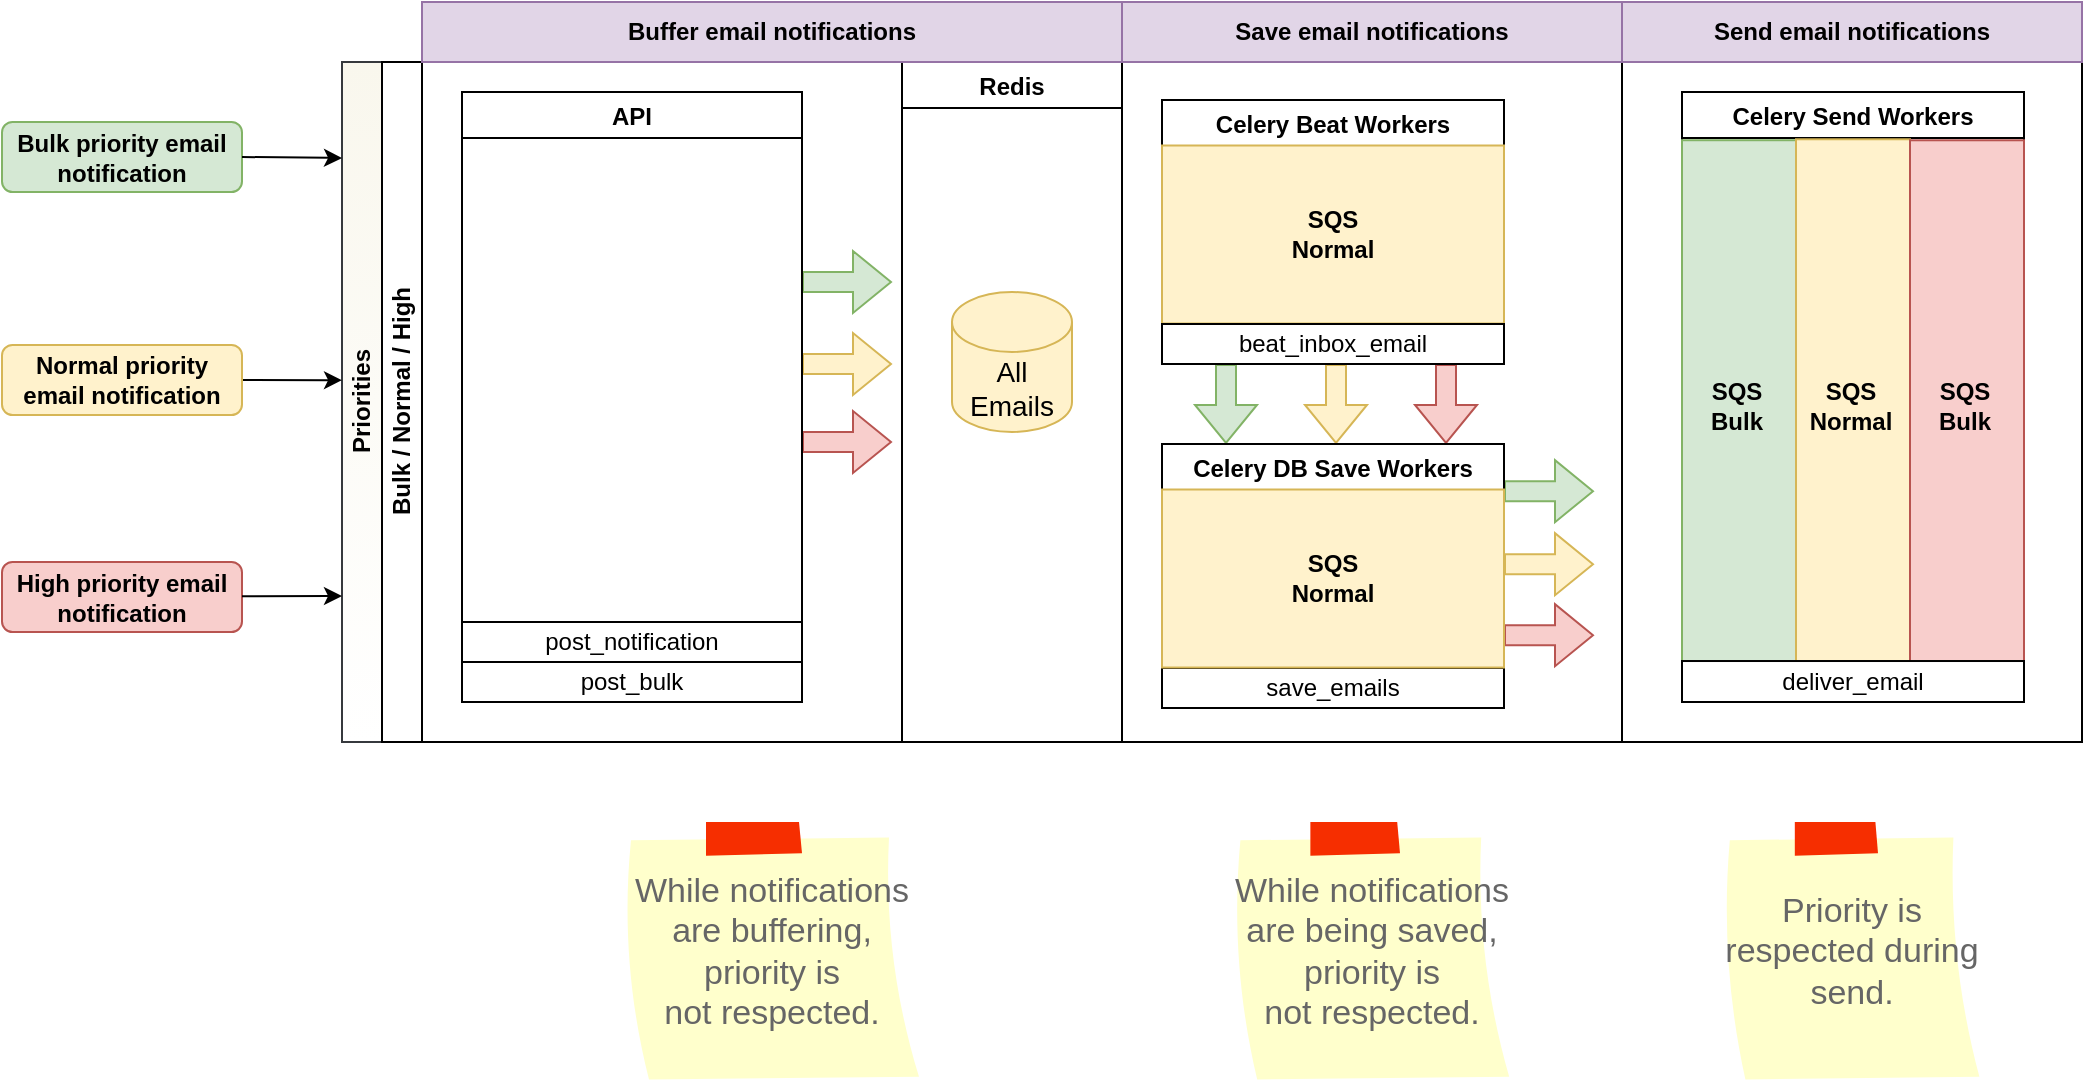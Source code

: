 <mxfile version="18.0.6" type="device"><diagram id="QybTAX9j5QYKG1805DyG" name="Page-1"><mxGraphModel dx="1718" dy="1021" grid="1" gridSize="10" guides="1" tooltips="1" connect="1" arrows="1" fold="1" page="1" pageScale="1" pageWidth="1169" pageHeight="827" math="0" shadow="0"><root><mxCell id="0"/><mxCell id="1" parent="0"/><mxCell id="6jgiFtH9bFtLYUKh6eLw-1" value="Priorities" style="swimlane;html=1;childLayout=stackLayout;resizeParent=1;resizeParentMax=0;horizontal=0;startSize=20;horizontalStack=0;fillColor=#f9f7ed;strokeColor=#36393d;gradientColor=#ffffff;swimlaneFillColor=default;" vertex="1" parent="1"><mxGeometry x="210" y="70" width="870" height="340" as="geometry"><mxRectangle x="40" y="120" width="30" height="50" as="alternateBounds"/></mxGeometry></mxCell><mxCell id="6jgiFtH9bFtLYUKh6eLw-2" value="" style="edgeStyle=orthogonalEdgeStyle;rounded=0;orthogonalLoop=1;jettySize=auto;html=1;dashed=1;endArrow=none;endFill=0;" edge="1" parent="6jgiFtH9bFtLYUKh6eLw-1"><mxGeometry relative="1" as="geometry"/></mxCell><mxCell id="6jgiFtH9bFtLYUKh6eLw-3" style="edgeStyle=orthogonalEdgeStyle;rounded=0;orthogonalLoop=1;jettySize=auto;html=1;endArrow=classic;endFill=1;" edge="1" parent="6jgiFtH9bFtLYUKh6eLw-1"><mxGeometry relative="1" as="geometry"/></mxCell><mxCell id="6jgiFtH9bFtLYUKh6eLw-4" style="edgeStyle=orthogonalEdgeStyle;rounded=0;orthogonalLoop=1;jettySize=auto;html=1;endArrow=classic;endFill=1;" edge="1" parent="6jgiFtH9bFtLYUKh6eLw-1"><mxGeometry relative="1" as="geometry"/></mxCell><mxCell id="6jgiFtH9bFtLYUKh6eLw-5" style="edgeStyle=orthogonalEdgeStyle;rounded=0;orthogonalLoop=1;jettySize=auto;html=1;endArrow=classic;endFill=1;" edge="1" parent="6jgiFtH9bFtLYUKh6eLw-1"><mxGeometry relative="1" as="geometry"><Array as="points"><mxPoint x="180" y="340"/><mxPoint x="400" y="340"/></Array></mxGeometry></mxCell><mxCell id="6jgiFtH9bFtLYUKh6eLw-6" value="Bulk / Normal / High" style="swimlane;html=1;startSize=20;horizontal=0;fillColor=none;strokeColor=default;swimlaneFillColor=none;" vertex="1" parent="6jgiFtH9bFtLYUKh6eLw-1"><mxGeometry x="20" width="850" height="340" as="geometry"><mxRectangle x="20" width="740" height="20" as="alternateBounds"/></mxGeometry></mxCell><mxCell id="6jgiFtH9bFtLYUKh6eLw-19" value="" style="shape=flexArrow;endArrow=classic;html=1;rounded=0;curved=1;fillColor=#d5e8d4;strokeColor=#82b366;" edge="1" parent="6jgiFtH9bFtLYUKh6eLw-6"><mxGeometry width="50" height="50" relative="1" as="geometry"><mxPoint x="210" y="110" as="sourcePoint"/><mxPoint x="255" y="110" as="targetPoint"/></mxGeometry></mxCell><mxCell id="6jgiFtH9bFtLYUKh6eLw-20" value="Redis" style="swimlane;fillColor=none;strokeColor=default;" vertex="1" parent="6jgiFtH9bFtLYUKh6eLw-6"><mxGeometry x="260" width="110" height="340" as="geometry"/></mxCell><mxCell id="6jgiFtH9bFtLYUKh6eLw-21" value="All Emails" style="shape=cylinder3;whiteSpace=wrap;html=1;boundedLbl=1;backgroundOutline=1;size=15;labelBackgroundColor=none;fontSize=14;fillColor=#fff2cc;strokeColor=#d6b656;" vertex="1" parent="6jgiFtH9bFtLYUKh6eLw-20"><mxGeometry x="25" y="115" width="60" height="70" as="geometry"/></mxCell><mxCell id="6jgiFtH9bFtLYUKh6eLw-23" value="" style="shape=flexArrow;endArrow=classic;html=1;rounded=0;curved=1;fillColor=#fff2cc;strokeColor=#d6b656;" edge="1" parent="6jgiFtH9bFtLYUKh6eLw-6"><mxGeometry width="50" height="50" relative="1" as="geometry"><mxPoint x="210" y="151" as="sourcePoint"/><mxPoint x="255" y="151" as="targetPoint"/></mxGeometry></mxCell><mxCell id="6jgiFtH9bFtLYUKh6eLw-25" value="" style="shape=flexArrow;endArrow=classic;html=1;rounded=0;curved=1;fillColor=#f8cecc;strokeColor=#b85450;" edge="1" parent="6jgiFtH9bFtLYUKh6eLw-6"><mxGeometry width="50" height="50" relative="1" as="geometry"><mxPoint x="210" y="190" as="sourcePoint"/><mxPoint x="255" y="190" as="targetPoint"/></mxGeometry></mxCell><mxCell id="6jgiFtH9bFtLYUKh6eLw-56" value="" style="group" vertex="1" connectable="0" parent="6jgiFtH9bFtLYUKh6eLw-6"><mxGeometry x="390" y="19" width="171" height="172" as="geometry"/></mxCell><mxCell id="6jgiFtH9bFtLYUKh6eLw-57" value="" style="group" vertex="1" connectable="0" parent="6jgiFtH9bFtLYUKh6eLw-56"><mxGeometry width="171" height="172" as="geometry"/></mxCell><mxCell id="6jgiFtH9bFtLYUKh6eLw-58" value="" style="group" vertex="1" connectable="0" parent="6jgiFtH9bFtLYUKh6eLw-57"><mxGeometry width="171" height="172" as="geometry"/></mxCell><mxCell id="6jgiFtH9bFtLYUKh6eLw-59" value="Celery Beat Workers" style="swimlane;" vertex="1" parent="6jgiFtH9bFtLYUKh6eLw-58"><mxGeometry width="171" height="112" as="geometry"><mxRectangle x="509" y="15" width="150" height="23" as="alternateBounds"/></mxGeometry></mxCell><mxCell id="6jgiFtH9bFtLYUKh6eLw-61" value="&lt;span style=&quot;color: rgba(0, 0, 0, 0); font-family: monospace; font-size: 0px; text-align: start;&quot;&gt;%3CmxGraphModel%3E%3Croot%3E%3CmxCell%20id%3D%220%22%2F%3E%3CmxCell%20id%3D%221%22%20parent%3D%220%22%2F%3E%3CmxCell%20id%3D%222%22%20value%3D%22Priorities%22%20style%3D%22swimlane%3Bhtml%3D1%3BchildLayout%3DstackLayout%3BresizeParent%3D1%3BresizeParentMax%3D0%3Bhorizontal%3D0%3BstartSize%3D20%3BhorizontalStack%3D0%3BfillColor%3D%23f9f7ed%3BstrokeColor%3D%2336393d%3BgradientColor%3D%23ffffff%3BswimlaneFillColor%3Ddefault%3B%22%20vertex%3D%221%22%20parent%3D%221%22%3E%3CmxGeometry%20x%3D%22220%22%20y%3D%22900%22%20width%3D%221070%22%20height%3D%22300%22%20as%3D%22geometry%22%3E%3CmxRectangle%20x%3D%2240%22%20y%3D%22120%22%20width%3D%2230%22%20height%3D%2250%22%20as%3D%22alternateBounds%22%2F%3E%3C%2FmxGeometry%3E%3C%2FmxCell%3E%3CmxCell%20id%3D%223%22%20value%3D%22%22%20style%3D%22edgeStyle%3DorthogonalEdgeStyle%3Brounded%3D0%3BorthogonalLoop%3D1%3BjettySize%3Dauto%3Bhtml%3D1%3Bdashed%3D1%3BendArrow%3Dnone%3BendFill%3D0%3B%22%20edge%3D%221%22%20parent%3D%222%22%3E%3CmxGeometry%20relative%3D%221%22%20as%3D%22geometry%22%2F%3E%3C%2FmxCell%3E%3CmxCell%20id%3D%224%22%20style%3D%22edgeStyle%3DorthogonalEdgeStyle%3Brounded%3D0%3BorthogonalLoop%3D1%3BjettySize%3Dauto%3Bhtml%3D1%3BendArrow%3Dclassic%3BendFill%3D1%3B%22%20edge%3D%221%22%20parent%3D%222%22%3E%3CmxGeometry%20relative%3D%221%22%20as%3D%22geometry%22%2F%3E%3C%2FmxCell%3E%3CmxCell%20id%3D%225%22%20style%3D%22edgeStyle%3DorthogonalEdgeStyle%3Brounded%3D0%3BorthogonalLoop%3D1%3BjettySize%3Dauto%3Bhtml%3D1%3BendArrow%3Dclassic%3BendFill%3D1%3B%22%20edge%3D%221%22%20parent%3D%222%22%3E%3CmxGeometry%20relative%3D%221%22%20as%3D%22geometry%22%2F%3E%3C%2FmxCell%3E%3CmxCell%20id%3D%226%22%20style%3D%22edgeStyle%3DorthogonalEdgeStyle%3Brounded%3D0%3BorthogonalLoop%3D1%3BjettySize%3Dauto%3Bhtml%3D1%3BendArrow%3Dclassic%3BendFill%3D1%3B%22%20edge%3D%221%22%20parent%3D%222%22%3E%3CmxGeometry%20relative%3D%221%22%20as%3D%22geometry%22%3E%3CArray%20as%3D%22points%22%3E%3CmxPoint%20x%3D%22180%22%20y%3D%22340%22%2F%3E%3CmxPoint%20x%3D%22400%22%20y%3D%22340%22%2F%3E%3C%2FArray%3E%3C%2FmxGeometry%3E%3C%2FmxCell%3E%3CmxCell%20id%3D%227%22%20value%3D%22Bulk%20%2F%20Normal%20%2F%20High%22%20style%3D%22swimlane%3Bhtml%3D1%3BstartSize%3D20%3Bhorizontal%3D0%3BfillColor%3Dnone%3BstrokeColor%3D%2382b366%3BswimlaneFillColor%3Dnone%3B%22%20vertex%3D%221%22%20parent%3D%222%22%3E%3CmxGeometry%20x%3D%2220%22%20width%3D%221050%22%20height%3D%22300%22%20as%3D%22geometry%22%3E%3CmxRectangle%20x%3D%2220%22%20width%3D%22740%22%20height%3D%2220%22%20as%3D%22alternateBounds%22%2F%3E%3C%2FmxGeometry%3E%3C%2FmxCell%3E%3CmxCell%20id%3D%228%22%20value%3D%22API%22%20style%3D%22swimlane%3B%22%20vertex%3D%221%22%20parent%3D%227%22%3E%3CmxGeometry%20x%3D%2240%22%20y%3D%2215%22%20width%3D%22170%22%20height%3D%22270%22%20as%3D%22geometry%22%2F%3E%3C%2FmxCell%3E%3CmxCell%20id%3D%229%22%20value%3D%22post_notification%22%20style%3D%22rounded%3D1%3BwhiteSpace%3Dwrap%3Bhtml%3D1%3B%22%20vertex%3D%221%22%20parent%3D%228%22%3E%3CmxGeometry%20x%3D%2225%22%20y%3D%22110%22%20width%3D%22120%22%20height%3D%2220%22%20as%3D%22geometry%22%2F%3E%3C%2FmxCell%3E%3CmxCell%20id%3D%2210%22%20value%3D%22post_bulk%22%20style%3D%22rounded%3D1%3BwhiteSpace%3Dwrap%3Bhtml%3D1%3B%22%20vertex%3D%221%22%20parent%3D%228%22%3E%3CmxGeometry%20x%3D%2225%22%20y%3D%22140%22%20width%3D%22120%22%20height%3D%2220%22%20as%3D%22geometry%22%2F%3E%3C%2FmxCell%3E%3CmxCell%20id%3D%2211%22%20value%3D%22SQS%22%20style%3D%22swimlane%3Bcontainer%3D0%3BfillColor%3Dnone%3BstrokeColor%3D%2382b366%3B%22%20vertex%3D%221%22%20parent%3D%227%22%3E%3CmxGeometry%20x%3D%22730%22%20width%3D%22110%22%20height%3D%22300%22%20as%3D%22geometry%22%2F%3E%3C%2FmxCell%3E%3CmxCell%20id%3D%2212%22%20value%3D%22Bulk%22%20style%3D%22shape%3Dcylinder3%3BwhiteSpace%3Dwrap%3Bhtml%3D1%3BboundedLbl%3D1%3BbackgroundOutline%3D1%3Bsize%3D15%3BlabelBackgroundColor%3Dnone%3BfontSize%3D14%3BfillColor%3D%23d5e8d4%3BstrokeColor%3D%2382b366%3B%22%20vertex%3D%221%22%20parent%3D%2211%22%3E%3CmxGeometry%20x%3D%2225%22%20y%3D%2236.75%22%20width%3D%2260%22%20height%3D%2290%22%20as%3D%22geometry%22%2F%3E%3C%2FmxCell%3E%3CmxCell%20id%3D%2213%22%20value%3D%22Normal%22%20style%3D%22shape%3Dcylinder3%3BwhiteSpace%3Dwrap%3Bhtml%3D1%3BboundedLbl%3D1%3BbackgroundOutline%3D1%3Bsize%3D15%3BlabelBackgroundColor%3Dnone%3BfontSize%3D14%3BfillColor%3D%23fff2cc%3BstrokeColor%3D%23d6b656%3B%22%20vertex%3D%221%22%20parent%3D%2211%22%3E%3CmxGeometry%20x%3D%2225%22%20y%3D%22140%22%20width%3D%2260%22%20height%3D%2270%22%20as%3D%22geometry%22%2F%3E%3C%2FmxCell%3E%3CmxCell%20id%3D%2214%22%20value%3D%22High%22%20style%3D%22shape%3Dcylinder3%3BwhiteSpace%3Dwrap%3Bhtml%3D1%3BboundedLbl%3D1%3BbackgroundOutline%3D1%3Bsize%3D15%3BlabelBackgroundColor%3Dnone%3BfontSize%3D14%3BfillColor%3D%23f8cecc%3BstrokeColor%3D%23b85450%3B%22%20vertex%3D%221%22%20parent%3D%2211%22%3E%3CmxGeometry%20x%3D%2225%22%20y%3D%22230%22%20width%3D%2260%22%20height%3D%2250%22%20as%3D%22geometry%22%2F%3E%3C%2FmxCell%3E%3CmxCell%20id%3D%2215%22%20value%3D%22Celery%20Beat%20Workers%22%20style%3D%22swimlane%3B%22%20vertex%3D%221%22%20parent%3D%227%22%3E%3CmxGeometry%20x%3D%22870%22%20y%3D%2215%22%20width%3D%22149%22%20height%3D%22270%22%20as%3D%22geometry%22%2F%3E%3C%2FmxCell%3E%3CmxCell%20id%3D%2216%22%20value%3D%22deliver_email%22%20style%3D%22rounded%3D1%3BwhiteSpace%3Dwrap%3Bhtml%3D1%3B%22%20vertex%3D%221%22%20parent%3D%2215%22%3E%3CmxGeometry%20x%3D%2229%22%20y%3D%22110%22%20width%3D%22100%22%20height%3D%2220%22%20as%3D%22geometry%22%2F%3E%3C%2FmxCell%3E%3CmxCell%20id%3D%2217%22%20value%3D%22%22%20style%3D%22shape%3DflexArrow%3BendArrow%3Dclassic%3Bhtml%3D1%3Brounded%3D0%3Bcurved%3D1%3BfillColor%3D%23d5e8d4%3BstrokeColor%3D%2382b366%3B%22%20edge%3D%221%22%20parent%3D%227%22%3E%3CmxGeometry%20width%3D%2250%22%20height%3D%2250%22%20relative%3D%221%22%20as%3D%22geometry%22%3E%3CmxPoint%20x%3D%22215%22%20y%3D%2260%22%20as%3D%22sourcePoint%22%2F%3E%3CmxPoint%20x%3D%22260%22%20y%3D%2260%22%20as%3D%22targetPoint%22%2F%3E%3C%2FmxGeometry%3E%3C%2FmxCell%3E%3CmxCell%20id%3D%2218%22%20value%3D%22Redis%22%20style%3D%22swimlane%3BfillColor%3Dnone%3BstrokeColor%3D%2382b366%3B%22%20vertex%3D%221%22%20parent%3D%227%22%3E%3CmxGeometry%20x%3D%22260%22%20width%3D%22110%22%20height%3D%22300%22%20as%3D%22geometry%22%2F%3E%3C%2FmxCell%3E%3CmxCell%20id%3D%2219%22%20value%3D%22High%22%20style%3D%22shape%3Dcylinder3%3BwhiteSpace%3Dwrap%3Bhtml%3D1%3BboundedLbl%3D1%3BbackgroundOutline%3D1%3Bsize%3D15%3BlabelBackgroundColor%3Dnone%3BfontSize%3D14%3BfillColor%3D%23f8cecc%3BstrokeColor%3D%23b85450%3B%22%20vertex%3D%221%22%20parent%3D%2218%22%3E%3CmxGeometry%20x%3D%2225%22%20y%3D%22170%22%20width%3D%2260%22%20height%3D%2250%22%20as%3D%22geometry%22%2F%3E%3C%2FmxCell%3E%3CmxCell%20id%3D%2220%22%20value%3D%22%22%20style%3D%22curved%3D1%3BendArrow%3Dclassic%3Bhtml%3D1%3Brounded%3D0%3BstrokeWidth%3D3%3BfillColor%3D%23d5e8d4%3BstrokeColor%3D%2382b366%3B%22%20edge%3D%221%22%20parent%3D%2218%22%3E%3CmxGeometry%20width%3D%2250%22%20height%3D%2250%22%20relative%3D%221%22%20as%3D%22geometry%22%3E%3CmxPoint%20x%3D%2285%22%20y%3D%2255%22%20as%3D%22sourcePoint%22%2F%3E%3CmxPoint%20x%3D%22250%22%20y%3D%2245%22%20as%3D%22targetPoint%22%2F%3E%3CArray%20as%3D%22points%22%3E%3CmxPoint%20x%3D%22110%22%20y%3D%2235%22%2F%3E%3CmxPoint%20x%3D%22190%22%20y%3D%2225%22%2F%3E%3C%2FArray%3E%3C%2FmxGeometry%3E%3C%2FmxCell%3E%3CmxCell%20id%3D%2221%22%20value%3D%22Normal%22%20style%3D%22shape%3Dcylinder3%3BwhiteSpace%3Dwrap%3Bhtml%3D1%3BboundedLbl%3D1%3BbackgroundOutline%3D1%3Bsize%3D15%3BlabelBackgroundColor%3Dnone%3BfontSize%3D14%3BfillColor%3D%23fff2cc%3BstrokeColor%3D%23d6b656%3B%22%20vertex%3D%221%22%20parent%3D%2218%22%3E%3CmxGeometry%20x%3D%2225%22%20y%3D%22115%22%20width%3D%2260%22%20height%3D%2270%22%20as%3D%22geometry%22%2F%3E%3C%2FmxCell%3E%3CmxCell%20id%3D%2222%22%20value%3D%22Bulk%22%20style%3D%22shape%3Dcylinder3%3BwhiteSpace%3Dwrap%3Bhtml%3D1%3BboundedLbl%3D1%3BbackgroundOutline%3D1%3Bsize%3D15%3BlabelBackgroundColor%3Dnone%3BfontSize%3D14%3BfillColor%3D%23d5e8d4%3BstrokeColor%3D%2382b366%3B%22%20vertex%3D%221%22%20parent%3D%2218%22%3E%3CmxGeometry%20x%3D%2225%22%20y%3D%2236.75%22%20width%3D%2260%22%20height%3D%2290%22%20as%3D%22geometry%22%2F%3E%3C%2FmxCell%3E%3CmxCell%20id%3D%2223%22%20value%3D%22%22%20style%3D%22shape%3DflexArrow%3BendArrow%3Dclassic%3Bhtml%3D1%3Brounded%3D0%3Bcurved%3D1%3BfillColor%3D%23d5e8d4%3BstrokeColor%3D%2382b366%3B%22%20edge%3D%221%22%20parent%3D%227%22%3E%3CmxGeometry%20width%3D%2250%22%20height%3D%2250%22%20relative%3D%221%22%20as%3D%22geometry%22%3E%3CmxPoint%20x%3D%22685%22%20y%3D%22191%22%20as%3D%22sourcePoint%22%2F%3E%3CmxPoint%20x%3D%22730%22%20y%3D%22191%22%20as%3D%22targetPoint%22%2F%3E%3C%2FmxGeometry%3E%3C%2FmxCell%3E%3CmxCell%20id%3D%2224%22%20value%3D%22%22%20style%3D%22shape%3DflexArrow%3BendArrow%3Dclassic%3Bhtml%3D1%3Brounded%3D0%3Bcurved%3D1%3BfillColor%3D%23fff2cc%3BstrokeColor%3D%23d6b656%3B%22%20edge%3D%221%22%20parent%3D%227%22%3E%3CmxGeometry%20width%3D%2250%22%20height%3D%2250%22%20relative%3D%221%22%20as%3D%22geometry%22%3E%3CmxPoint%20x%3D%22215%22%20y%3D%22151%22%20as%3D%22sourcePoint%22%2F%3E%3CmxPoint%20x%3D%22260%22%20y%3D%22151%22%20as%3D%22targetPoint%22%2F%3E%3C%2FmxGeometry%3E%3C%2FmxCell%3E%3CmxCell%20id%3D%2225%22%20value%3D%22%22%20style%3D%22shape%3DflexArrow%3BendArrow%3Dclassic%3Bhtml%3D1%3Brounded%3D0%3Bcurved%3D1%3BfillColor%3D%23fff2cc%3BstrokeColor%3D%23d6b656%3B%22%20edge%3D%221%22%20parent%3D%227%22%3E%3CmxGeometry%20width%3D%2250%22%20height%3D%2250%22%20relative%3D%221%22%20as%3D%22geometry%22%3E%3CmxPoint%20x%3D%22684%22%20y%3D%22227.5%22%20as%3D%22sourcePoint%22%2F%3E%3CmxPoint%20x%3D%22729%22%20y%3D%22227.5%22%20as%3D%22targetPoint%22%2F%3E%3C%2FmxGeometry%3E%3C%2FmxCell%3E%3CmxCell%20id%3D%2226%22%20value%3D%22%22%20style%3D%22shape%3DflexArrow%3BendArrow%3Dclassic%3Bhtml%3D1%3Brounded%3D0%3Bcurved%3D1%3BfillColor%3D%23f8cecc%3BstrokeColor%3D%23b85450%3B%22%20edge%3D%221%22%20parent%3D%227%22%3E%3CmxGeometry%20width%3D%2250%22%20height%3D%2250%22%20relative%3D%221%22%20as%3D%22geometry%22%3E%3CmxPoint%20x%3D%22215%22%20y%3D%22250%22%20as%3D%22sourcePoint%22%2F%3E%3CmxPoint%20x%3D%22260%22%20y%3D%22250%22%20as%3D%22targetPoint%22%2F%3E%3C%2FmxGeometry%3E%3C%2FmxCell%3E%3CmxCell%20id%3D%2227%22%20value%3D%22%22%20style%3D%22shape%3DflexArrow%3BendArrow%3Dclassic%3Bhtml%3D1%3Brounded%3D0%3Bcurved%3D1%3BfillColor%3D%23f8cecc%3BstrokeColor%3D%23b85450%3B%22%20edge%3D%221%22%20parent%3D%227%22%3E%3CmxGeometry%20width%3D%2250%22%20height%3D%2250%22%20relative%3D%221%22%20as%3D%22geometry%22%3E%3CmxPoint%20x%3D%22684%22%20y%3D%22263%22%20as%3D%22sourcePoint%22%2F%3E%3CmxPoint%20x%3D%22729%22%20y%3D%22263%22%20as%3D%22targetPoint%22%2F%3E%3C%2FmxGeometry%3E%3C%2FmxCell%3E%3CmxCell%20id%3D%2228%22%20value%3D%22SQS%22%20style%3D%22swimlane%3Bcontainer%3D0%3BfillColor%3Dnone%3BstrokeColor%3D%2382b366%3B%22%20vertex%3D%221%22%20parent%3D%227%22%3E%3CmxGeometry%20x%3D%22370%22%20width%3D%22110%22%20height%3D%22300%22%20as%3D%22geometry%22%2F%3E%3C%2FmxCell%3E%3CmxCell%20id%3D%2229%22%20value%3D%22High%22%20style%3D%22shape%3Dcylinder3%3BwhiteSpace%3Dwrap%3Bhtml%3D1%3BboundedLbl%3D1%3BbackgroundOutline%3D1%3Bsize%3D15%3BlabelBackgroundColor%3Dnone%3BfontSize%3D14%3BfillColor%3D%23f8cecc%3BstrokeColor%3D%23b85450%3B%22%20vertex%3D%221%22%20parent%3D%2228%22%3E%3CmxGeometry%20x%3D%2225%22%20y%3D%22230%22%20width%3D%2260%22%20height%3D%2250%22%20as%3D%22geometry%22%2F%3E%3C%2FmxCell%3E%3CmxCell%20id%3D%2230%22%20value%3D%22%22%20style%3D%22curved%3D1%3BendArrow%3Dclassic%3Bhtml%3D1%3Brounded%3D0%3BstrokeWidth%3D3%3BfillColor%3D%23fff2cc%3BstrokeColor%3D%23d6b656%3BexitX%3D1%3BexitY%3D0%3BexitDx%3D0%3BexitDy%3D15%3BexitPerimeter%3D0%3B%22%20edge%3D%221%22%20parent%3D%2228%22%20source%3D%2221%22%3E%3CmxGeometry%20width%3D%2250%22%20height%3D%2250%22%20relative%3D%221%22%20as%3D%22geometry%22%3E%3CmxPoint%20x%3D%22-26.5%22%20y%3D%22150%22%20as%3D%22sourcePoint%22%2F%3E%3CmxPoint%20x%3D%22140%22%20y%3D%2260%22%20as%3D%22targetPoint%22%2F%3E%3CArray%20as%3D%22points%22%3E%3CmxPoint%20y%3D%2230%22%2F%3E%3C%2FArray%3E%3C%2FmxGeometry%3E%3C%2FmxCell%3E%3CmxCell%20id%3D%2231%22%20value%3D%22%22%20style%3D%22curved%3D1%3BendArrow%3Dclassic%3Bhtml%3D1%3Brounded%3D0%3BstrokeWidth%3D3%3BfillColor%3D%23f8cecc%3BstrokeColor%3D%23b85450%3BexitX%3D1%3BexitY%3D0%3BexitDx%3D0%3BexitDy%3D15%3BexitPerimeter%3D0%3B%22%20edge%3D%221%22%20parent%3D%2228%22%20source%3D%2219%22%3E%3CmxGeometry%20width%3D%2250%22%20height%3D%2250%22%20relative%3D%221%22%20as%3D%22geometry%22%3E%3CmxPoint%20x%3D%22-27.5%22%20y%3D%22240%22%20as%3D%22sourcePoint%22%2F%3E%3CmxPoint%20x%3D%22140%22%20y%3D%2280%22%20as%3D%22targetPoint%22%2F%3E%3CArray%20as%3D%22points%22%3E%3CmxPoint%20x%3D%2220%22%20y%3D%2230%22%2F%3E%3C%2FArray%3E%3C%2FmxGeometry%3E%3C%2FmxCell%3E%3CmxCell%20id%3D%2232%22%20value%3D%22Normal%22%20style%3D%22shape%3Dcylinder3%3BwhiteSpace%3Dwrap%3Bhtml%3D1%3BboundedLbl%3D1%3BbackgroundOutline%3D1%3Bsize%3D15%3BlabelBackgroundColor%3Dnone%3BfontSize%3D14%3BfillColor%3D%23fff2cc%3BstrokeColor%3D%23d6b656%3B%22%20vertex%3D%221%22%20parent%3D%2228%22%3E%3CmxGeometry%20x%3D%2225%22%20y%3D%22189%22%20width%3D%2260%22%20height%3D%2260%22%20as%3D%22geometry%22%2F%3E%3C%2FmxCell%3E%3CmxCell%20id%3D%2233%22%20value%3D%22Bulk%22%20style%3D%22shape%3Dcylinder3%3BwhiteSpace%3Dwrap%3Bhtml%3D1%3BboundedLbl%3D1%3BbackgroundOutline%3D1%3Bsize%3D15%3BlabelBackgroundColor%3Dnone%3BfontSize%3D14%3BfillColor%3D%23d5e8d4%3BstrokeColor%3D%2382b366%3B%22%20vertex%3D%221%22%20parent%3D%2228%22%3E%3CmxGeometry%20x%3D%2225%22%20y%3D%22133%22%20width%3D%2260%22%20height%3D%2270%22%20as%3D%22geometry%22%2F%3E%3C%2FmxCell%3E%3CmxCell%20id%3D%2234%22%20value%3D%22Celery%20Beat%20Workers%22%20style%3D%22swimlane%3B%22%20vertex%3D%221%22%20parent%3D%227%22%3E%3CmxGeometry%20x%3D%22515%22%20y%3D%2215%22%20width%3D%22170%22%20height%3D%22110%22%20as%3D%22geometry%22%3E%3CmxRectangle%20x%3D%22509%22%20y%3D%2215%22%20width%3D%22150%22%20height%3D%2223%22%20as%3D%22alternateBounds%22%2F%3E%3C%2FmxGeometry%3E%3C%2FmxCell%3E%3CmxCell%20id%3D%2235%22%20value%3D%22%22%20style%3D%22rounded%3D0%3BwhiteSpace%3Dwrap%3Bhtml%3D1%3BfillColor%3Dnone%3B%22%20vertex%3D%221%22%20parent%3D%2234%22%3E%3CmxGeometry%20y%3D%2223%22%20width%3D%2250%22%20height%3D%2287%22%20as%3D%22geometry%22%2F%3E%3C%2FmxCell%3E%3CmxCell%20id%3D%2236%22%20value%3D%22Celery%20DB%20Save%20Workers%22%20style%3D%22swimlane%3B%22%20vertex%3D%221%22%20parent%3D%227%22%3E%3CmxGeometry%20x%3D%22515%22%20y%3D%22171%22%20width%3D%22170%22%20height%3D%22110%22%20as%3D%22geometry%22%3E%3CmxRectangle%20x%3D%22509%22%20y%3D%2215%22%20width%3D%22150%22%20height%3D%2223%22%20as%3D%22alternateBounds%22%2F%3E%3C%2FmxGeometry%3E%3C%2FmxCell%3E%3CmxCell%20id%3D%2237%22%20value%3D%22save%20SMSs%22%20style%3D%22rounded%3D1%3BwhiteSpace%3Dwrap%3Bhtml%3D1%3B%22%20vertex%3D%221%22%20parent%3D%2236%22%3E%3CmxGeometry%20x%3D%2225%22%20y%3D%2240%22%20width%3D%22120%22%20height%3D%2220%22%20as%3D%22geometry%22%2F%3E%3C%2FmxCell%3E%3CmxCell%20id%3D%2238%22%20value%3D%22save%20emails%22%20style%3D%22rounded%3D1%3BwhiteSpace%3Dwrap%3Bhtml%3D1%3B%22%20vertex%3D%221%22%20parent%3D%2236%22%3E%3CmxGeometry%20x%3D%2225%22%20y%3D%2270%22%20width%3D%22120%22%20height%3D%2220%22%20as%3D%22geometry%22%2F%3E%3C%2FmxCell%3E%3CmxCell%20id%3D%2239%22%20value%3D%22%22%20style%3D%22shape%3DflexArrow%3BendArrow%3Dclassic%3Bhtml%3D1%3Brounded%3D0%3BfillColor%3D%23fff2cc%3BstrokeColor%3D%23d6b656%3B%22%20edge%3D%221%22%20parent%3D%227%22%3E%3CmxGeometry%20width%3D%2250%22%20height%3D%2250%22%20relative%3D%221%22%20as%3D%22geometry%22%3E%3CmxPoint%20x%3D%22596%22%20y%3D%22131%22%20as%3D%22sourcePoint%22%2F%3E%3CmxPoint%20x%3D%22596%22%20y%3D%22171%22%20as%3D%22targetPoint%22%2F%3E%3C%2FmxGeometry%3E%3C%2FmxCell%3E%3CmxCell%20id%3D%2240%22%20value%3D%22%22%20style%3D%22shape%3DflexArrow%3BendArrow%3Dclassic%3Bhtml%3D1%3Brounded%3D0%3BfillColor%3D%23f8cecc%3BstrokeColor%3D%23b85450%3B%22%20edge%3D%221%22%20parent%3D%227%22%3E%3CmxGeometry%20width%3D%2250%22%20height%3D%2250%22%20relative%3D%221%22%20as%3D%22geometry%22%3E%3CmxPoint%20x%3D%22631%22%20y%3D%22131%22%20as%3D%22sourcePoint%22%2F%3E%3CmxPoint%20x%3D%22631%22%20y%3D%22171%22%20as%3D%22targetPoint%22%2F%3E%3C%2FmxGeometry%3E%3C%2FmxCell%3E%3CmxCell%20id%3D%2241%22%20value%3D%22%22%20style%3D%22shape%3DflexArrow%3BendArrow%3Dclassic%3Bhtml%3D1%3Brounded%3D0%3BfillColor%3D%23d5e8d4%3BstrokeColor%3D%2382b366%3B%22%20edge%3D%221%22%20parent%3D%227%22%3E%3CmxGeometry%20width%3D%2250%22%20height%3D%2250%22%20relative%3D%221%22%20as%3D%22geometry%22%3E%3CmxPoint%20x%3D%22561%22%20y%3D%22131%22%20as%3D%22sourcePoint%22%2F%3E%3CmxPoint%20x%3D%22561%22%20y%3D%22171%22%20as%3D%22targetPoint%22%2F%3E%3C%2FmxGeometry%3E%3C%2FmxCell%3E%3CmxCell%20id%3D%2242%22%20value%3D%22%22%20style%3D%22curved%3D1%3BendArrow%3Dclassic%3Bhtml%3D1%3Brounded%3D0%3BfillColor%3D%23f8cecc%3BstrokeColor%3D%23b85450%3BstrokeWidth%3D3%3B%22%20edge%3D%221%22%20parent%3D%227%22%3E%3CmxGeometry%20width%3D%2250%22%20height%3D%2250%22%20relative%3D%221%22%20as%3D%22geometry%22%3E%3CmxPoint%20x%3D%22515%22%20y%3D%22275%22%20as%3D%22sourcePoint%22%2F%3E%3CmxPoint%20x%3D%22515%22%20y%3D%22235%22%20as%3D%22targetPoint%22%2F%3E%3CArray%20as%3D%22points%22%3E%3CmxPoint%20x%3D%22495%22%20y%3D%22285%22%2F%3E%3CmxPoint%20x%3D%22456%22%20y%3D%22265%22%2F%3E%3CmxPoint%20x%3D%22475%22%20y%3D%22235%22%2F%3E%3C%2FArray%3E%3C%2FmxGeometry%3E%3C%2FmxCell%3E%3C%2Froot%3E%3C%2FmxGraphModel%3E&lt;/span&gt;" style="rounded=0;whiteSpace=wrap;html=1;fillColor=#fff2cc;strokeColor=#d6b656;" vertex="1" parent="6jgiFtH9bFtLYUKh6eLw-59"><mxGeometry y="22.75" width="171" height="89" as="geometry"/></mxCell><mxCell id="6jgiFtH9bFtLYUKh6eLw-64" value="&lt;b&gt;SQS Normal&lt;/b&gt;" style="text;html=1;strokeColor=none;fillColor=none;align=center;verticalAlign=middle;whiteSpace=wrap;rounded=0;" vertex="1" parent="6jgiFtH9bFtLYUKh6eLw-59"><mxGeometry x="57" y="52.25" width="57" height="30" as="geometry"/></mxCell><mxCell id="6jgiFtH9bFtLYUKh6eLw-66" value="" style="shape=flexArrow;endArrow=classic;html=1;rounded=0;fillColor=#fff2cc;strokeColor=#d6b656;" edge="1" parent="6jgiFtH9bFtLYUKh6eLw-58"><mxGeometry width="50" height="50" relative="1" as="geometry"><mxPoint x="87" y="132" as="sourcePoint"/><mxPoint x="87" y="172" as="targetPoint"/></mxGeometry></mxCell><mxCell id="6jgiFtH9bFtLYUKh6eLw-67" value="" style="shape=flexArrow;endArrow=classic;html=1;rounded=0;fillColor=#f8cecc;strokeColor=#b85450;" edge="1" parent="6jgiFtH9bFtLYUKh6eLw-58"><mxGeometry width="50" height="50" relative="1" as="geometry"><mxPoint x="142" y="132" as="sourcePoint"/><mxPoint x="142" y="172" as="targetPoint"/></mxGeometry></mxCell><mxCell id="6jgiFtH9bFtLYUKh6eLw-68" value="" style="shape=flexArrow;endArrow=classic;html=1;rounded=0;fillColor=#d5e8d4;strokeColor=#82b366;" edge="1" parent="6jgiFtH9bFtLYUKh6eLw-58"><mxGeometry width="50" height="50" relative="1" as="geometry"><mxPoint x="32" y="132" as="sourcePoint"/><mxPoint x="32" y="172" as="targetPoint"/></mxGeometry></mxCell><mxCell id="6jgiFtH9bFtLYUKh6eLw-69" value="beat_inbox_email" style="rounded=0;whiteSpace=wrap;html=1;" vertex="1" parent="6jgiFtH9bFtLYUKh6eLw-56"><mxGeometry y="112" width="171" height="20" as="geometry"/></mxCell><mxCell id="6jgiFtH9bFtLYUKh6eLw-70" value="" style="group" vertex="1" connectable="0" parent="6jgiFtH9bFtLYUKh6eLw-6"><mxGeometry x="390" y="191" width="216" height="152" as="geometry"/></mxCell><mxCell id="6jgiFtH9bFtLYUKh6eLw-71" value="save_emails" style="rounded=0;whiteSpace=wrap;html=1;" vertex="1" parent="6jgiFtH9bFtLYUKh6eLw-70"><mxGeometry y="112" width="171" height="20" as="geometry"/></mxCell><mxCell id="6jgiFtH9bFtLYUKh6eLw-72" value="" style="group" vertex="1" connectable="0" parent="6jgiFtH9bFtLYUKh6eLw-70"><mxGeometry width="216" height="152" as="geometry"/></mxCell><mxCell id="6jgiFtH9bFtLYUKh6eLw-73" value="" style="shape=flexArrow;endArrow=classic;html=1;rounded=0;curved=1;fillColor=#d5e8d4;strokeColor=#82b366;" edge="1" parent="6jgiFtH9bFtLYUKh6eLw-72"><mxGeometry width="50" height="50" relative="1" as="geometry"><mxPoint x="171" y="23.58" as="sourcePoint"/><mxPoint x="216" y="23.58" as="targetPoint"/></mxGeometry></mxCell><mxCell id="6jgiFtH9bFtLYUKh6eLw-74" value="" style="shape=flexArrow;endArrow=classic;html=1;rounded=0;curved=1;fillColor=#fff2cc;strokeColor=#d6b656;" edge="1" parent="6jgiFtH9bFtLYUKh6eLw-72"><mxGeometry width="50" height="50" relative="1" as="geometry"><mxPoint x="171" y="60.08" as="sourcePoint"/><mxPoint x="216" y="60.08" as="targetPoint"/></mxGeometry></mxCell><mxCell id="6jgiFtH9bFtLYUKh6eLw-75" value="" style="shape=flexArrow;endArrow=classic;html=1;rounded=0;curved=1;fillColor=#f8cecc;strokeColor=#b85450;" edge="1" parent="6jgiFtH9bFtLYUKh6eLw-72"><mxGeometry width="50" height="50" relative="1" as="geometry"><mxPoint x="171" y="95.58" as="sourcePoint"/><mxPoint x="216" y="95.58" as="targetPoint"/></mxGeometry></mxCell><mxCell id="6jgiFtH9bFtLYUKh6eLw-76" value="" style="group" vertex="1" connectable="0" parent="6jgiFtH9bFtLYUKh6eLw-72"><mxGeometry width="171" height="152" as="geometry"/></mxCell><mxCell id="6jgiFtH9bFtLYUKh6eLw-77" value="Celery DB Save Workers" style="swimlane;" vertex="1" parent="6jgiFtH9bFtLYUKh6eLw-76"><mxGeometry width="171" height="112" as="geometry"><mxRectangle x="509" y="15" width="150" height="23" as="alternateBounds"/></mxGeometry></mxCell><mxCell id="6jgiFtH9bFtLYUKh6eLw-79" value="&lt;span style=&quot;color: rgba(0, 0, 0, 0); font-family: monospace; font-size: 0px; text-align: start;&quot;&gt;%3CmxGraphModel%3E%3Croot%3E%3CmxCell%20id%3D%220%22%2F%3E%3CmxCell%20id%3D%221%22%20parent%3D%220%22%2F%3E%3CmxCell%20id%3D%222%22%20value%3D%22Priorities%22%20style%3D%22swimlane%3Bhtml%3D1%3BchildLayout%3DstackLayout%3BresizeParent%3D1%3BresizeParentMax%3D0%3Bhorizontal%3D0%3BstartSize%3D20%3BhorizontalStack%3D0%3BfillColor%3D%23f9f7ed%3BstrokeColor%3D%2336393d%3BgradientColor%3D%23ffffff%3BswimlaneFillColor%3Ddefault%3B%22%20vertex%3D%221%22%20parent%3D%221%22%3E%3CmxGeometry%20x%3D%22220%22%20y%3D%22900%22%20width%3D%221070%22%20height%3D%22300%22%20as%3D%22geometry%22%3E%3CmxRectangle%20x%3D%2240%22%20y%3D%22120%22%20width%3D%2230%22%20height%3D%2250%22%20as%3D%22alternateBounds%22%2F%3E%3C%2FmxGeometry%3E%3C%2FmxCell%3E%3CmxCell%20id%3D%223%22%20value%3D%22%22%20style%3D%22edgeStyle%3DorthogonalEdgeStyle%3Brounded%3D0%3BorthogonalLoop%3D1%3BjettySize%3Dauto%3Bhtml%3D1%3Bdashed%3D1%3BendArrow%3Dnone%3BendFill%3D0%3B%22%20edge%3D%221%22%20parent%3D%222%22%3E%3CmxGeometry%20relative%3D%221%22%20as%3D%22geometry%22%2F%3E%3C%2FmxCell%3E%3CmxCell%20id%3D%224%22%20style%3D%22edgeStyle%3DorthogonalEdgeStyle%3Brounded%3D0%3BorthogonalLoop%3D1%3BjettySize%3Dauto%3Bhtml%3D1%3BendArrow%3Dclassic%3BendFill%3D1%3B%22%20edge%3D%221%22%20parent%3D%222%22%3E%3CmxGeometry%20relative%3D%221%22%20as%3D%22geometry%22%2F%3E%3C%2FmxCell%3E%3CmxCell%20id%3D%225%22%20style%3D%22edgeStyle%3DorthogonalEdgeStyle%3Brounded%3D0%3BorthogonalLoop%3D1%3BjettySize%3Dauto%3Bhtml%3D1%3BendArrow%3Dclassic%3BendFill%3D1%3B%22%20edge%3D%221%22%20parent%3D%222%22%3E%3CmxGeometry%20relative%3D%221%22%20as%3D%22geometry%22%2F%3E%3C%2FmxCell%3E%3CmxCell%20id%3D%226%22%20style%3D%22edgeStyle%3DorthogonalEdgeStyle%3Brounded%3D0%3BorthogonalLoop%3D1%3BjettySize%3Dauto%3Bhtml%3D1%3BendArrow%3Dclassic%3BendFill%3D1%3B%22%20edge%3D%221%22%20parent%3D%222%22%3E%3CmxGeometry%20relative%3D%221%22%20as%3D%22geometry%22%3E%3CArray%20as%3D%22points%22%3E%3CmxPoint%20x%3D%22180%22%20y%3D%22340%22%2F%3E%3CmxPoint%20x%3D%22400%22%20y%3D%22340%22%2F%3E%3C%2FArray%3E%3C%2FmxGeometry%3E%3C%2FmxCell%3E%3CmxCell%20id%3D%227%22%20value%3D%22Bulk%20%2F%20Normal%20%2F%20High%22%20style%3D%22swimlane%3Bhtml%3D1%3BstartSize%3D20%3Bhorizontal%3D0%3BfillColor%3Dnone%3BstrokeColor%3D%2382b366%3BswimlaneFillColor%3Dnone%3B%22%20vertex%3D%221%22%20parent%3D%222%22%3E%3CmxGeometry%20x%3D%2220%22%20width%3D%221050%22%20height%3D%22300%22%20as%3D%22geometry%22%3E%3CmxRectangle%20x%3D%2220%22%20width%3D%22740%22%20height%3D%2220%22%20as%3D%22alternateBounds%22%2F%3E%3C%2FmxGeometry%3E%3C%2FmxCell%3E%3CmxCell%20id%3D%228%22%20value%3D%22API%22%20style%3D%22swimlane%3B%22%20vertex%3D%221%22%20parent%3D%227%22%3E%3CmxGeometry%20x%3D%2240%22%20y%3D%2215%22%20width%3D%22170%22%20height%3D%22270%22%20as%3D%22geometry%22%2F%3E%3C%2FmxCell%3E%3CmxCell%20id%3D%229%22%20value%3D%22post_notification%22%20style%3D%22rounded%3D1%3BwhiteSpace%3Dwrap%3Bhtml%3D1%3B%22%20vertex%3D%221%22%20parent%3D%228%22%3E%3CmxGeometry%20x%3D%2225%22%20y%3D%22110%22%20width%3D%22120%22%20height%3D%2220%22%20as%3D%22geometry%22%2F%3E%3C%2FmxCell%3E%3CmxCell%20id%3D%2210%22%20value%3D%22post_bulk%22%20style%3D%22rounded%3D1%3BwhiteSpace%3Dwrap%3Bhtml%3D1%3B%22%20vertex%3D%221%22%20parent%3D%228%22%3E%3CmxGeometry%20x%3D%2225%22%20y%3D%22140%22%20width%3D%22120%22%20height%3D%2220%22%20as%3D%22geometry%22%2F%3E%3C%2FmxCell%3E%3CmxCell%20id%3D%2211%22%20value%3D%22SQS%22%20style%3D%22swimlane%3Bcontainer%3D0%3BfillColor%3Dnone%3BstrokeColor%3D%2382b366%3B%22%20vertex%3D%221%22%20parent%3D%227%22%3E%3CmxGeometry%20x%3D%22730%22%20width%3D%22110%22%20height%3D%22300%22%20as%3D%22geometry%22%2F%3E%3C%2FmxCell%3E%3CmxCell%20id%3D%2212%22%20value%3D%22Bulk%22%20style%3D%22shape%3Dcylinder3%3BwhiteSpace%3Dwrap%3Bhtml%3D1%3BboundedLbl%3D1%3BbackgroundOutline%3D1%3Bsize%3D15%3BlabelBackgroundColor%3Dnone%3BfontSize%3D14%3BfillColor%3D%23d5e8d4%3BstrokeColor%3D%2382b366%3B%22%20vertex%3D%221%22%20parent%3D%2211%22%3E%3CmxGeometry%20x%3D%2225%22%20y%3D%2236.75%22%20width%3D%2260%22%20height%3D%2290%22%20as%3D%22geometry%22%2F%3E%3C%2FmxCell%3E%3CmxCell%20id%3D%2213%22%20value%3D%22Normal%22%20style%3D%22shape%3Dcylinder3%3BwhiteSpace%3Dwrap%3Bhtml%3D1%3BboundedLbl%3D1%3BbackgroundOutline%3D1%3Bsize%3D15%3BlabelBackgroundColor%3Dnone%3BfontSize%3D14%3BfillColor%3D%23fff2cc%3BstrokeColor%3D%23d6b656%3B%22%20vertex%3D%221%22%20parent%3D%2211%22%3E%3CmxGeometry%20x%3D%2225%22%20y%3D%22140%22%20width%3D%2260%22%20height%3D%2270%22%20as%3D%22geometry%22%2F%3E%3C%2FmxCell%3E%3CmxCell%20id%3D%2214%22%20value%3D%22High%22%20style%3D%22shape%3Dcylinder3%3BwhiteSpace%3Dwrap%3Bhtml%3D1%3BboundedLbl%3D1%3BbackgroundOutline%3D1%3Bsize%3D15%3BlabelBackgroundColor%3Dnone%3BfontSize%3D14%3BfillColor%3D%23f8cecc%3BstrokeColor%3D%23b85450%3B%22%20vertex%3D%221%22%20parent%3D%2211%22%3E%3CmxGeometry%20x%3D%2225%22%20y%3D%22230%22%20width%3D%2260%22%20height%3D%2250%22%20as%3D%22geometry%22%2F%3E%3C%2FmxCell%3E%3CmxCell%20id%3D%2215%22%20value%3D%22Celery%20Beat%20Workers%22%20style%3D%22swimlane%3B%22%20vertex%3D%221%22%20parent%3D%227%22%3E%3CmxGeometry%20x%3D%22870%22%20y%3D%2215%22%20width%3D%22149%22%20height%3D%22270%22%20as%3D%22geometry%22%2F%3E%3C%2FmxCell%3E%3CmxCell%20id%3D%2216%22%20value%3D%22deliver_email%22%20style%3D%22rounded%3D1%3BwhiteSpace%3Dwrap%3Bhtml%3D1%3B%22%20vertex%3D%221%22%20parent%3D%2215%22%3E%3CmxGeometry%20x%3D%2229%22%20y%3D%22110%22%20width%3D%22100%22%20height%3D%2220%22%20as%3D%22geometry%22%2F%3E%3C%2FmxCell%3E%3CmxCell%20id%3D%2217%22%20value%3D%22%22%20style%3D%22shape%3DflexArrow%3BendArrow%3Dclassic%3Bhtml%3D1%3Brounded%3D0%3Bcurved%3D1%3BfillColor%3D%23d5e8d4%3BstrokeColor%3D%2382b366%3B%22%20edge%3D%221%22%20parent%3D%227%22%3E%3CmxGeometry%20width%3D%2250%22%20height%3D%2250%22%20relative%3D%221%22%20as%3D%22geometry%22%3E%3CmxPoint%20x%3D%22215%22%20y%3D%2260%22%20as%3D%22sourcePoint%22%2F%3E%3CmxPoint%20x%3D%22260%22%20y%3D%2260%22%20as%3D%22targetPoint%22%2F%3E%3C%2FmxGeometry%3E%3C%2FmxCell%3E%3CmxCell%20id%3D%2218%22%20value%3D%22Redis%22%20style%3D%22swimlane%3BfillColor%3Dnone%3BstrokeColor%3D%2382b366%3B%22%20vertex%3D%221%22%20parent%3D%227%22%3E%3CmxGeometry%20x%3D%22260%22%20width%3D%22110%22%20height%3D%22300%22%20as%3D%22geometry%22%2F%3E%3C%2FmxCell%3E%3CmxCell%20id%3D%2219%22%20value%3D%22High%22%20style%3D%22shape%3Dcylinder3%3BwhiteSpace%3Dwrap%3Bhtml%3D1%3BboundedLbl%3D1%3BbackgroundOutline%3D1%3Bsize%3D15%3BlabelBackgroundColor%3Dnone%3BfontSize%3D14%3BfillColor%3D%23f8cecc%3BstrokeColor%3D%23b85450%3B%22%20vertex%3D%221%22%20parent%3D%2218%22%3E%3CmxGeometry%20x%3D%2225%22%20y%3D%22170%22%20width%3D%2260%22%20height%3D%2250%22%20as%3D%22geometry%22%2F%3E%3C%2FmxCell%3E%3CmxCell%20id%3D%2220%22%20value%3D%22%22%20style%3D%22curved%3D1%3BendArrow%3Dclassic%3Bhtml%3D1%3Brounded%3D0%3BstrokeWidth%3D3%3BfillColor%3D%23d5e8d4%3BstrokeColor%3D%2382b366%3B%22%20edge%3D%221%22%20parent%3D%2218%22%3E%3CmxGeometry%20width%3D%2250%22%20height%3D%2250%22%20relative%3D%221%22%20as%3D%22geometry%22%3E%3CmxPoint%20x%3D%2285%22%20y%3D%2255%22%20as%3D%22sourcePoint%22%2F%3E%3CmxPoint%20x%3D%22250%22%20y%3D%2245%22%20as%3D%22targetPoint%22%2F%3E%3CArray%20as%3D%22points%22%3E%3CmxPoint%20x%3D%22110%22%20y%3D%2235%22%2F%3E%3CmxPoint%20x%3D%22190%22%20y%3D%2225%22%2F%3E%3C%2FArray%3E%3C%2FmxGeometry%3E%3C%2FmxCell%3E%3CmxCell%20id%3D%2221%22%20value%3D%22Normal%22%20style%3D%22shape%3Dcylinder3%3BwhiteSpace%3Dwrap%3Bhtml%3D1%3BboundedLbl%3D1%3BbackgroundOutline%3D1%3Bsize%3D15%3BlabelBackgroundColor%3Dnone%3BfontSize%3D14%3BfillColor%3D%23fff2cc%3BstrokeColor%3D%23d6b656%3B%22%20vertex%3D%221%22%20parent%3D%2218%22%3E%3CmxGeometry%20x%3D%2225%22%20y%3D%22115%22%20width%3D%2260%22%20height%3D%2270%22%20as%3D%22geometry%22%2F%3E%3C%2FmxCell%3E%3CmxCell%20id%3D%2222%22%20value%3D%22Bulk%22%20style%3D%22shape%3Dcylinder3%3BwhiteSpace%3Dwrap%3Bhtml%3D1%3BboundedLbl%3D1%3BbackgroundOutline%3D1%3Bsize%3D15%3BlabelBackgroundColor%3Dnone%3BfontSize%3D14%3BfillColor%3D%23d5e8d4%3BstrokeColor%3D%2382b366%3B%22%20vertex%3D%221%22%20parent%3D%2218%22%3E%3CmxGeometry%20x%3D%2225%22%20y%3D%2236.75%22%20width%3D%2260%22%20height%3D%2290%22%20as%3D%22geometry%22%2F%3E%3C%2FmxCell%3E%3CmxCell%20id%3D%2223%22%20value%3D%22%22%20style%3D%22shape%3DflexArrow%3BendArrow%3Dclassic%3Bhtml%3D1%3Brounded%3D0%3Bcurved%3D1%3BfillColor%3D%23d5e8d4%3BstrokeColor%3D%2382b366%3B%22%20edge%3D%221%22%20parent%3D%227%22%3E%3CmxGeometry%20width%3D%2250%22%20height%3D%2250%22%20relative%3D%221%22%20as%3D%22geometry%22%3E%3CmxPoint%20x%3D%22685%22%20y%3D%22191%22%20as%3D%22sourcePoint%22%2F%3E%3CmxPoint%20x%3D%22730%22%20y%3D%22191%22%20as%3D%22targetPoint%22%2F%3E%3C%2FmxGeometry%3E%3C%2FmxCell%3E%3CmxCell%20id%3D%2224%22%20value%3D%22%22%20style%3D%22shape%3DflexArrow%3BendArrow%3Dclassic%3Bhtml%3D1%3Brounded%3D0%3Bcurved%3D1%3BfillColor%3D%23fff2cc%3BstrokeColor%3D%23d6b656%3B%22%20edge%3D%221%22%20parent%3D%227%22%3E%3CmxGeometry%20width%3D%2250%22%20height%3D%2250%22%20relative%3D%221%22%20as%3D%22geometry%22%3E%3CmxPoint%20x%3D%22215%22%20y%3D%22151%22%20as%3D%22sourcePoint%22%2F%3E%3CmxPoint%20x%3D%22260%22%20y%3D%22151%22%20as%3D%22targetPoint%22%2F%3E%3C%2FmxGeometry%3E%3C%2FmxCell%3E%3CmxCell%20id%3D%2225%22%20value%3D%22%22%20style%3D%22shape%3DflexArrow%3BendArrow%3Dclassic%3Bhtml%3D1%3Brounded%3D0%3Bcurved%3D1%3BfillColor%3D%23fff2cc%3BstrokeColor%3D%23d6b656%3B%22%20edge%3D%221%22%20parent%3D%227%22%3E%3CmxGeometry%20width%3D%2250%22%20height%3D%2250%22%20relative%3D%221%22%20as%3D%22geometry%22%3E%3CmxPoint%20x%3D%22684%22%20y%3D%22227.5%22%20as%3D%22sourcePoint%22%2F%3E%3CmxPoint%20x%3D%22729%22%20y%3D%22227.5%22%20as%3D%22targetPoint%22%2F%3E%3C%2FmxGeometry%3E%3C%2FmxCell%3E%3CmxCell%20id%3D%2226%22%20value%3D%22%22%20style%3D%22shape%3DflexArrow%3BendArrow%3Dclassic%3Bhtml%3D1%3Brounded%3D0%3Bcurved%3D1%3BfillColor%3D%23f8cecc%3BstrokeColor%3D%23b85450%3B%22%20edge%3D%221%22%20parent%3D%227%22%3E%3CmxGeometry%20width%3D%2250%22%20height%3D%2250%22%20relative%3D%221%22%20as%3D%22geometry%22%3E%3CmxPoint%20x%3D%22215%22%20y%3D%22250%22%20as%3D%22sourcePoint%22%2F%3E%3CmxPoint%20x%3D%22260%22%20y%3D%22250%22%20as%3D%22targetPoint%22%2F%3E%3C%2FmxGeometry%3E%3C%2FmxCell%3E%3CmxCell%20id%3D%2227%22%20value%3D%22%22%20style%3D%22shape%3DflexArrow%3BendArrow%3Dclassic%3Bhtml%3D1%3Brounded%3D0%3Bcurved%3D1%3BfillColor%3D%23f8cecc%3BstrokeColor%3D%23b85450%3B%22%20edge%3D%221%22%20parent%3D%227%22%3E%3CmxGeometry%20width%3D%2250%22%20height%3D%2250%22%20relative%3D%221%22%20as%3D%22geometry%22%3E%3CmxPoint%20x%3D%22684%22%20y%3D%22263%22%20as%3D%22sourcePoint%22%2F%3E%3CmxPoint%20x%3D%22729%22%20y%3D%22263%22%20as%3D%22targetPoint%22%2F%3E%3C%2FmxGeometry%3E%3C%2FmxCell%3E%3CmxCell%20id%3D%2228%22%20value%3D%22SQS%22%20style%3D%22swimlane%3Bcontainer%3D0%3BfillColor%3Dnone%3BstrokeColor%3D%2382b366%3B%22%20vertex%3D%221%22%20parent%3D%227%22%3E%3CmxGeometry%20x%3D%22370%22%20width%3D%22110%22%20height%3D%22300%22%20as%3D%22geometry%22%2F%3E%3C%2FmxCell%3E%3CmxCell%20id%3D%2229%22%20value%3D%22High%22%20style%3D%22shape%3Dcylinder3%3BwhiteSpace%3Dwrap%3Bhtml%3D1%3BboundedLbl%3D1%3BbackgroundOutline%3D1%3Bsize%3D15%3BlabelBackgroundColor%3Dnone%3BfontSize%3D14%3BfillColor%3D%23f8cecc%3BstrokeColor%3D%23b85450%3B%22%20vertex%3D%221%22%20parent%3D%2228%22%3E%3CmxGeometry%20x%3D%2225%22%20y%3D%22230%22%20width%3D%2260%22%20height%3D%2250%22%20as%3D%22geometry%22%2F%3E%3C%2FmxCell%3E%3CmxCell%20id%3D%2230%22%20value%3D%22%22%20style%3D%22curved%3D1%3BendArrow%3Dclassic%3Bhtml%3D1%3Brounded%3D0%3BstrokeWidth%3D3%3BfillColor%3D%23fff2cc%3BstrokeColor%3D%23d6b656%3BexitX%3D1%3BexitY%3D0%3BexitDx%3D0%3BexitDy%3D15%3BexitPerimeter%3D0%3B%22%20edge%3D%221%22%20parent%3D%2228%22%20source%3D%2221%22%3E%3CmxGeometry%20width%3D%2250%22%20height%3D%2250%22%20relative%3D%221%22%20as%3D%22geometry%22%3E%3CmxPoint%20x%3D%22-26.5%22%20y%3D%22150%22%20as%3D%22sourcePoint%22%2F%3E%3CmxPoint%20x%3D%22140%22%20y%3D%2260%22%20as%3D%22targetPoint%22%2F%3E%3CArray%20as%3D%22points%22%3E%3CmxPoint%20y%3D%2230%22%2F%3E%3C%2FArray%3E%3C%2FmxGeometry%3E%3C%2FmxCell%3E%3CmxCell%20id%3D%2231%22%20value%3D%22%22%20style%3D%22curved%3D1%3BendArrow%3Dclassic%3Bhtml%3D1%3Brounded%3D0%3BstrokeWidth%3D3%3BfillColor%3D%23f8cecc%3BstrokeColor%3D%23b85450%3BexitX%3D1%3BexitY%3D0%3BexitDx%3D0%3BexitDy%3D15%3BexitPerimeter%3D0%3B%22%20edge%3D%221%22%20parent%3D%2228%22%20source%3D%2219%22%3E%3CmxGeometry%20width%3D%2250%22%20height%3D%2250%22%20relative%3D%221%22%20as%3D%22geometry%22%3E%3CmxPoint%20x%3D%22-27.5%22%20y%3D%22240%22%20as%3D%22sourcePoint%22%2F%3E%3CmxPoint%20x%3D%22140%22%20y%3D%2280%22%20as%3D%22targetPoint%22%2F%3E%3CArray%20as%3D%22points%22%3E%3CmxPoint%20x%3D%2220%22%20y%3D%2230%22%2F%3E%3C%2FArray%3E%3C%2FmxGeometry%3E%3C%2FmxCell%3E%3CmxCell%20id%3D%2232%22%20value%3D%22Normal%22%20style%3D%22shape%3Dcylinder3%3BwhiteSpace%3Dwrap%3Bhtml%3D1%3BboundedLbl%3D1%3BbackgroundOutline%3D1%3Bsize%3D15%3BlabelBackgroundColor%3Dnone%3BfontSize%3D14%3BfillColor%3D%23fff2cc%3BstrokeColor%3D%23d6b656%3B%22%20vertex%3D%221%22%20parent%3D%2228%22%3E%3CmxGeometry%20x%3D%2225%22%20y%3D%22189%22%20width%3D%2260%22%20height%3D%2260%22%20as%3D%22geometry%22%2F%3E%3C%2FmxCell%3E%3CmxCell%20id%3D%2233%22%20value%3D%22Bulk%22%20style%3D%22shape%3Dcylinder3%3BwhiteSpace%3Dwrap%3Bhtml%3D1%3BboundedLbl%3D1%3BbackgroundOutline%3D1%3Bsize%3D15%3BlabelBackgroundColor%3Dnone%3BfontSize%3D14%3BfillColor%3D%23d5e8d4%3BstrokeColor%3D%2382b366%3B%22%20vertex%3D%221%22%20parent%3D%2228%22%3E%3CmxGeometry%20x%3D%2225%22%20y%3D%22133%22%20width%3D%2260%22%20height%3D%2270%22%20as%3D%22geometry%22%2F%3E%3C%2FmxCell%3E%3CmxCell%20id%3D%2234%22%20value%3D%22Celery%20Beat%20Workers%22%20style%3D%22swimlane%3B%22%20vertex%3D%221%22%20parent%3D%227%22%3E%3CmxGeometry%20x%3D%22515%22%20y%3D%2215%22%20width%3D%22170%22%20height%3D%22110%22%20as%3D%22geometry%22%3E%3CmxRectangle%20x%3D%22509%22%20y%3D%2215%22%20width%3D%22150%22%20height%3D%2223%22%20as%3D%22alternateBounds%22%2F%3E%3C%2FmxGeometry%3E%3C%2FmxCell%3E%3CmxCell%20id%3D%2235%22%20value%3D%22%22%20style%3D%22rounded%3D0%3BwhiteSpace%3Dwrap%3Bhtml%3D1%3BfillColor%3Dnone%3B%22%20vertex%3D%221%22%20parent%3D%2234%22%3E%3CmxGeometry%20y%3D%2223%22%20width%3D%2250%22%20height%3D%2287%22%20as%3D%22geometry%22%2F%3E%3C%2FmxCell%3E%3CmxCell%20id%3D%2236%22%20value%3D%22Celery%20DB%20Save%20Workers%22%20style%3D%22swimlane%3B%22%20vertex%3D%221%22%20parent%3D%227%22%3E%3CmxGeometry%20x%3D%22515%22%20y%3D%22171%22%20width%3D%22170%22%20height%3D%22110%22%20as%3D%22geometry%22%3E%3CmxRectangle%20x%3D%22509%22%20y%3D%2215%22%20width%3D%22150%22%20height%3D%2223%22%20as%3D%22alternateBounds%22%2F%3E%3C%2FmxGeometry%3E%3C%2FmxCell%3E%3CmxCell%20id%3D%2237%22%20value%3D%22save%20SMSs%22%20style%3D%22rounded%3D1%3BwhiteSpace%3Dwrap%3Bhtml%3D1%3B%22%20vertex%3D%221%22%20parent%3D%2236%22%3E%3CmxGeometry%20x%3D%2225%22%20y%3D%2240%22%20width%3D%22120%22%20height%3D%2220%22%20as%3D%22geometry%22%2F%3E%3C%2FmxCell%3E%3CmxCell%20id%3D%2238%22%20value%3D%22save%20emails%22%20style%3D%22rounded%3D1%3BwhiteSpace%3Dwrap%3Bhtml%3D1%3B%22%20vertex%3D%221%22%20parent%3D%2236%22%3E%3CmxGeometry%20x%3D%2225%22%20y%3D%2270%22%20width%3D%22120%22%20height%3D%2220%22%20as%3D%22geometry%22%2F%3E%3C%2FmxCell%3E%3CmxCell%20id%3D%2239%22%20value%3D%22%22%20style%3D%22shape%3DflexArrow%3BendArrow%3Dclassic%3Bhtml%3D1%3Brounded%3D0%3BfillColor%3D%23fff2cc%3BstrokeColor%3D%23d6b656%3B%22%20edge%3D%221%22%20parent%3D%227%22%3E%3CmxGeometry%20width%3D%2250%22%20height%3D%2250%22%20relative%3D%221%22%20as%3D%22geometry%22%3E%3CmxPoint%20x%3D%22596%22%20y%3D%22131%22%20as%3D%22sourcePoint%22%2F%3E%3CmxPoint%20x%3D%22596%22%20y%3D%22171%22%20as%3D%22targetPoint%22%2F%3E%3C%2FmxGeometry%3E%3C%2FmxCell%3E%3CmxCell%20id%3D%2240%22%20value%3D%22%22%20style%3D%22shape%3DflexArrow%3BendArrow%3Dclassic%3Bhtml%3D1%3Brounded%3D0%3BfillColor%3D%23f8cecc%3BstrokeColor%3D%23b85450%3B%22%20edge%3D%221%22%20parent%3D%227%22%3E%3CmxGeometry%20width%3D%2250%22%20height%3D%2250%22%20relative%3D%221%22%20as%3D%22geometry%22%3E%3CmxPoint%20x%3D%22631%22%20y%3D%22131%22%20as%3D%22sourcePoint%22%2F%3E%3CmxPoint%20x%3D%22631%22%20y%3D%22171%22%20as%3D%22targetPoint%22%2F%3E%3C%2FmxGeometry%3E%3C%2FmxCell%3E%3CmxCell%20id%3D%2241%22%20value%3D%22%22%20style%3D%22shape%3DflexArrow%3BendArrow%3Dclassic%3Bhtml%3D1%3Brounded%3D0%3BfillColor%3D%23d5e8d4%3BstrokeColor%3D%2382b366%3B%22%20edge%3D%221%22%20parent%3D%227%22%3E%3CmxGeometry%20width%3D%2250%22%20height%3D%2250%22%20relative%3D%221%22%20as%3D%22geometry%22%3E%3CmxPoint%20x%3D%22561%22%20y%3D%22131%22%20as%3D%22sourcePoint%22%2F%3E%3CmxPoint%20x%3D%22561%22%20y%3D%22171%22%20as%3D%22targetPoint%22%2F%3E%3C%2FmxGeometry%3E%3C%2FmxCell%3E%3CmxCell%20id%3D%2242%22%20value%3D%22%22%20style%3D%22curved%3D1%3BendArrow%3Dclassic%3Bhtml%3D1%3Brounded%3D0%3BfillColor%3D%23f8cecc%3BstrokeColor%3D%23b85450%3BstrokeWidth%3D3%3B%22%20edge%3D%221%22%20parent%3D%227%22%3E%3CmxGeometry%20width%3D%2250%22%20height%3D%2250%22%20relative%3D%221%22%20as%3D%22geometry%22%3E%3CmxPoint%20x%3D%22515%22%20y%3D%22275%22%20as%3D%22sourcePoint%22%2F%3E%3CmxPoint%20x%3D%22515%22%20y%3D%22235%22%20as%3D%22targetPoint%22%2F%3E%3CArray%20as%3D%22points%22%3E%3CmxPoint%20x%3D%22495%22%20y%3D%22285%22%2F%3E%3CmxPoint%20x%3D%22456%22%20y%3D%22265%22%2F%3E%3CmxPoint%20x%3D%22475%22%20y%3D%22235%22%2F%3E%3C%2FArray%3E%3C%2FmxGeometry%3E%3C%2FmxCell%3E%3C%2Froot%3E%3C%2FmxGraphModel%3E&lt;/span&gt;" style="rounded=0;whiteSpace=wrap;html=1;fillColor=#fff2cc;strokeColor=#d6b656;" vertex="1" parent="6jgiFtH9bFtLYUKh6eLw-77"><mxGeometry y="22.75" width="171" height="89" as="geometry"/></mxCell><mxCell id="6jgiFtH9bFtLYUKh6eLw-82" value="&lt;b&gt;SQS Normal&lt;/b&gt;" style="text;html=1;strokeColor=none;fillColor=none;align=center;verticalAlign=middle;whiteSpace=wrap;rounded=0;" vertex="1" parent="6jgiFtH9bFtLYUKh6eLw-77"><mxGeometry x="57" y="52.25" width="57" height="30" as="geometry"/></mxCell><mxCell id="6jgiFtH9bFtLYUKh6eLw-84" value="" style="group" vertex="1" connectable="0" parent="6jgiFtH9bFtLYUKh6eLw-6"><mxGeometry x="650" y="15" width="171" height="305" as="geometry"/></mxCell><mxCell id="6jgiFtH9bFtLYUKh6eLw-85" value="" style="group;strokeColor=default;" vertex="1" connectable="0" parent="6jgiFtH9bFtLYUKh6eLw-84"><mxGeometry width="171" height="305" as="geometry"/></mxCell><mxCell id="6jgiFtH9bFtLYUKh6eLw-86" value="Celery Send Workers" style="swimlane;" vertex="1" parent="6jgiFtH9bFtLYUKh6eLw-85"><mxGeometry width="171" height="290" as="geometry"><mxRectangle x="509" y="15" width="150" height="23" as="alternateBounds"/></mxGeometry></mxCell><mxCell id="6jgiFtH9bFtLYUKh6eLw-87" value="&lt;span style=&quot;color: rgba(0, 0, 0, 0); font-family: monospace; font-size: 0px; text-align: start;&quot;&gt;dsa&lt;/span&gt;" style="rounded=0;whiteSpace=wrap;html=1;fillColor=#d5e8d4;strokeColor=#82b366;" vertex="1" parent="6jgiFtH9bFtLYUKh6eLw-86"><mxGeometry y="24.11" width="57" height="265.89" as="geometry"/></mxCell><mxCell id="6jgiFtH9bFtLYUKh6eLw-88" value="&lt;span style=&quot;color: rgba(0, 0, 0, 0); font-family: monospace; font-size: 0px; text-align: start;&quot;&gt;%3CmxGraphModel%3E%3Croot%3E%3CmxCell%20id%3D%220%22%2F%3E%3CmxCell%20id%3D%221%22%20parent%3D%220%22%2F%3E%3CmxCell%20id%3D%222%22%20value%3D%22Priorities%22%20style%3D%22swimlane%3Bhtml%3D1%3BchildLayout%3DstackLayout%3BresizeParent%3D1%3BresizeParentMax%3D0%3Bhorizontal%3D0%3BstartSize%3D20%3BhorizontalStack%3D0%3BfillColor%3D%23f9f7ed%3BstrokeColor%3D%2336393d%3BgradientColor%3D%23ffffff%3BswimlaneFillColor%3Ddefault%3B%22%20vertex%3D%221%22%20parent%3D%221%22%3E%3CmxGeometry%20x%3D%22220%22%20y%3D%22900%22%20width%3D%221070%22%20height%3D%22300%22%20as%3D%22geometry%22%3E%3CmxRectangle%20x%3D%2240%22%20y%3D%22120%22%20width%3D%2230%22%20height%3D%2250%22%20as%3D%22alternateBounds%22%2F%3E%3C%2FmxGeometry%3E%3C%2FmxCell%3E%3CmxCell%20id%3D%223%22%20value%3D%22%22%20style%3D%22edgeStyle%3DorthogonalEdgeStyle%3Brounded%3D0%3BorthogonalLoop%3D1%3BjettySize%3Dauto%3Bhtml%3D1%3Bdashed%3D1%3BendArrow%3Dnone%3BendFill%3D0%3B%22%20edge%3D%221%22%20parent%3D%222%22%3E%3CmxGeometry%20relative%3D%221%22%20as%3D%22geometry%22%2F%3E%3C%2FmxCell%3E%3CmxCell%20id%3D%224%22%20style%3D%22edgeStyle%3DorthogonalEdgeStyle%3Brounded%3D0%3BorthogonalLoop%3D1%3BjettySize%3Dauto%3Bhtml%3D1%3BendArrow%3Dclassic%3BendFill%3D1%3B%22%20edge%3D%221%22%20parent%3D%222%22%3E%3CmxGeometry%20relative%3D%221%22%20as%3D%22geometry%22%2F%3E%3C%2FmxCell%3E%3CmxCell%20id%3D%225%22%20style%3D%22edgeStyle%3DorthogonalEdgeStyle%3Brounded%3D0%3BorthogonalLoop%3D1%3BjettySize%3Dauto%3Bhtml%3D1%3BendArrow%3Dclassic%3BendFill%3D1%3B%22%20edge%3D%221%22%20parent%3D%222%22%3E%3CmxGeometry%20relative%3D%221%22%20as%3D%22geometry%22%2F%3E%3C%2FmxCell%3E%3CmxCell%20id%3D%226%22%20style%3D%22edgeStyle%3DorthogonalEdgeStyle%3Brounded%3D0%3BorthogonalLoop%3D1%3BjettySize%3Dauto%3Bhtml%3D1%3BendArrow%3Dclassic%3BendFill%3D1%3B%22%20edge%3D%221%22%20parent%3D%222%22%3E%3CmxGeometry%20relative%3D%221%22%20as%3D%22geometry%22%3E%3CArray%20as%3D%22points%22%3E%3CmxPoint%20x%3D%22180%22%20y%3D%22340%22%2F%3E%3CmxPoint%20x%3D%22400%22%20y%3D%22340%22%2F%3E%3C%2FArray%3E%3C%2FmxGeometry%3E%3C%2FmxCell%3E%3CmxCell%20id%3D%227%22%20value%3D%22Bulk%20%2F%20Normal%20%2F%20High%22%20style%3D%22swimlane%3Bhtml%3D1%3BstartSize%3D20%3Bhorizontal%3D0%3BfillColor%3Dnone%3BstrokeColor%3D%2382b366%3BswimlaneFillColor%3Dnone%3B%22%20vertex%3D%221%22%20parent%3D%222%22%3E%3CmxGeometry%20x%3D%2220%22%20width%3D%221050%22%20height%3D%22300%22%20as%3D%22geometry%22%3E%3CmxRectangle%20x%3D%2220%22%20width%3D%22740%22%20height%3D%2220%22%20as%3D%22alternateBounds%22%2F%3E%3C%2FmxGeometry%3E%3C%2FmxCell%3E%3CmxCell%20id%3D%228%22%20value%3D%22API%22%20style%3D%22swimlane%3B%22%20vertex%3D%221%22%20parent%3D%227%22%3E%3CmxGeometry%20x%3D%2240%22%20y%3D%2215%22%20width%3D%22170%22%20height%3D%22270%22%20as%3D%22geometry%22%2F%3E%3C%2FmxCell%3E%3CmxCell%20id%3D%229%22%20value%3D%22post_notification%22%20style%3D%22rounded%3D1%3BwhiteSpace%3Dwrap%3Bhtml%3D1%3B%22%20vertex%3D%221%22%20parent%3D%228%22%3E%3CmxGeometry%20x%3D%2225%22%20y%3D%22110%22%20width%3D%22120%22%20height%3D%2220%22%20as%3D%22geometry%22%2F%3E%3C%2FmxCell%3E%3CmxCell%20id%3D%2210%22%20value%3D%22post_bulk%22%20style%3D%22rounded%3D1%3BwhiteSpace%3Dwrap%3Bhtml%3D1%3B%22%20vertex%3D%221%22%20parent%3D%228%22%3E%3CmxGeometry%20x%3D%2225%22%20y%3D%22140%22%20width%3D%22120%22%20height%3D%2220%22%20as%3D%22geometry%22%2F%3E%3C%2FmxCell%3E%3CmxCell%20id%3D%2211%22%20value%3D%22SQS%22%20style%3D%22swimlane%3Bcontainer%3D0%3BfillColor%3Dnone%3BstrokeColor%3D%2382b366%3B%22%20vertex%3D%221%22%20parent%3D%227%22%3E%3CmxGeometry%20x%3D%22730%22%20width%3D%22110%22%20height%3D%22300%22%20as%3D%22geometry%22%2F%3E%3C%2FmxCell%3E%3CmxCell%20id%3D%2212%22%20value%3D%22Bulk%22%20style%3D%22shape%3Dcylinder3%3BwhiteSpace%3Dwrap%3Bhtml%3D1%3BboundedLbl%3D1%3BbackgroundOutline%3D1%3Bsize%3D15%3BlabelBackgroundColor%3Dnone%3BfontSize%3D14%3BfillColor%3D%23d5e8d4%3BstrokeColor%3D%2382b366%3B%22%20vertex%3D%221%22%20parent%3D%2211%22%3E%3CmxGeometry%20x%3D%2225%22%20y%3D%2236.75%22%20width%3D%2260%22%20height%3D%2290%22%20as%3D%22geometry%22%2F%3E%3C%2FmxCell%3E%3CmxCell%20id%3D%2213%22%20value%3D%22Normal%22%20style%3D%22shape%3Dcylinder3%3BwhiteSpace%3Dwrap%3Bhtml%3D1%3BboundedLbl%3D1%3BbackgroundOutline%3D1%3Bsize%3D15%3BlabelBackgroundColor%3Dnone%3BfontSize%3D14%3BfillColor%3D%23fff2cc%3BstrokeColor%3D%23d6b656%3B%22%20vertex%3D%221%22%20parent%3D%2211%22%3E%3CmxGeometry%20x%3D%2225%22%20y%3D%22140%22%20width%3D%2260%22%20height%3D%2270%22%20as%3D%22geometry%22%2F%3E%3C%2FmxCell%3E%3CmxCell%20id%3D%2214%22%20value%3D%22High%22%20style%3D%22shape%3Dcylinder3%3BwhiteSpace%3Dwrap%3Bhtml%3D1%3BboundedLbl%3D1%3BbackgroundOutline%3D1%3Bsize%3D15%3BlabelBackgroundColor%3Dnone%3BfontSize%3D14%3BfillColor%3D%23f8cecc%3BstrokeColor%3D%23b85450%3B%22%20vertex%3D%221%22%20parent%3D%2211%22%3E%3CmxGeometry%20x%3D%2225%22%20y%3D%22230%22%20width%3D%2260%22%20height%3D%2250%22%20as%3D%22geometry%22%2F%3E%3C%2FmxCell%3E%3CmxCell%20id%3D%2215%22%20value%3D%22Celery%20Beat%20Workers%22%20style%3D%22swimlane%3B%22%20vertex%3D%221%22%20parent%3D%227%22%3E%3CmxGeometry%20x%3D%22870%22%20y%3D%2215%22%20width%3D%22149%22%20height%3D%22270%22%20as%3D%22geometry%22%2F%3E%3C%2FmxCell%3E%3CmxCell%20id%3D%2216%22%20value%3D%22deliver_email%22%20style%3D%22rounded%3D1%3BwhiteSpace%3Dwrap%3Bhtml%3D1%3B%22%20vertex%3D%221%22%20parent%3D%2215%22%3E%3CmxGeometry%20x%3D%2229%22%20y%3D%22110%22%20width%3D%22100%22%20height%3D%2220%22%20as%3D%22geometry%22%2F%3E%3C%2FmxCell%3E%3CmxCell%20id%3D%2217%22%20value%3D%22%22%20style%3D%22shape%3DflexArrow%3BendArrow%3Dclassic%3Bhtml%3D1%3Brounded%3D0%3Bcurved%3D1%3BfillColor%3D%23d5e8d4%3BstrokeColor%3D%2382b366%3B%22%20edge%3D%221%22%20parent%3D%227%22%3E%3CmxGeometry%20width%3D%2250%22%20height%3D%2250%22%20relative%3D%221%22%20as%3D%22geometry%22%3E%3CmxPoint%20x%3D%22215%22%20y%3D%2260%22%20as%3D%22sourcePoint%22%2F%3E%3CmxPoint%20x%3D%22260%22%20y%3D%2260%22%20as%3D%22targetPoint%22%2F%3E%3C%2FmxGeometry%3E%3C%2FmxCell%3E%3CmxCell%20id%3D%2218%22%20value%3D%22Redis%22%20style%3D%22swimlane%3BfillColor%3Dnone%3BstrokeColor%3D%2382b366%3B%22%20vertex%3D%221%22%20parent%3D%227%22%3E%3CmxGeometry%20x%3D%22260%22%20width%3D%22110%22%20height%3D%22300%22%20as%3D%22geometry%22%2F%3E%3C%2FmxCell%3E%3CmxCell%20id%3D%2219%22%20value%3D%22High%22%20style%3D%22shape%3Dcylinder3%3BwhiteSpace%3Dwrap%3Bhtml%3D1%3BboundedLbl%3D1%3BbackgroundOutline%3D1%3Bsize%3D15%3BlabelBackgroundColor%3Dnone%3BfontSize%3D14%3BfillColor%3D%23f8cecc%3BstrokeColor%3D%23b85450%3B%22%20vertex%3D%221%22%20parent%3D%2218%22%3E%3CmxGeometry%20x%3D%2225%22%20y%3D%22170%22%20width%3D%2260%22%20height%3D%2250%22%20as%3D%22geometry%22%2F%3E%3C%2FmxCell%3E%3CmxCell%20id%3D%2220%22%20value%3D%22%22%20style%3D%22curved%3D1%3BendArrow%3Dclassic%3Bhtml%3D1%3Brounded%3D0%3BstrokeWidth%3D3%3BfillColor%3D%23d5e8d4%3BstrokeColor%3D%2382b366%3B%22%20edge%3D%221%22%20parent%3D%2218%22%3E%3CmxGeometry%20width%3D%2250%22%20height%3D%2250%22%20relative%3D%221%22%20as%3D%22geometry%22%3E%3CmxPoint%20x%3D%2285%22%20y%3D%2255%22%20as%3D%22sourcePoint%22%2F%3E%3CmxPoint%20x%3D%22250%22%20y%3D%2245%22%20as%3D%22targetPoint%22%2F%3E%3CArray%20as%3D%22points%22%3E%3CmxPoint%20x%3D%22110%22%20y%3D%2235%22%2F%3E%3CmxPoint%20x%3D%22190%22%20y%3D%2225%22%2F%3E%3C%2FArray%3E%3C%2FmxGeometry%3E%3C%2FmxCell%3E%3CmxCell%20id%3D%2221%22%20value%3D%22Normal%22%20style%3D%22shape%3Dcylinder3%3BwhiteSpace%3Dwrap%3Bhtml%3D1%3BboundedLbl%3D1%3BbackgroundOutline%3D1%3Bsize%3D15%3BlabelBackgroundColor%3Dnone%3BfontSize%3D14%3BfillColor%3D%23fff2cc%3BstrokeColor%3D%23d6b656%3B%22%20vertex%3D%221%22%20parent%3D%2218%22%3E%3CmxGeometry%20x%3D%2225%22%20y%3D%22115%22%20width%3D%2260%22%20height%3D%2270%22%20as%3D%22geometry%22%2F%3E%3C%2FmxCell%3E%3CmxCell%20id%3D%2222%22%20value%3D%22Bulk%22%20style%3D%22shape%3Dcylinder3%3BwhiteSpace%3Dwrap%3Bhtml%3D1%3BboundedLbl%3D1%3BbackgroundOutline%3D1%3Bsize%3D15%3BlabelBackgroundColor%3Dnone%3BfontSize%3D14%3BfillColor%3D%23d5e8d4%3BstrokeColor%3D%2382b366%3B%22%20vertex%3D%221%22%20parent%3D%2218%22%3E%3CmxGeometry%20x%3D%2225%22%20y%3D%2236.75%22%20width%3D%2260%22%20height%3D%2290%22%20as%3D%22geometry%22%2F%3E%3C%2FmxCell%3E%3CmxCell%20id%3D%2223%22%20value%3D%22%22%20style%3D%22shape%3DflexArrow%3BendArrow%3Dclassic%3Bhtml%3D1%3Brounded%3D0%3Bcurved%3D1%3BfillColor%3D%23d5e8d4%3BstrokeColor%3D%2382b366%3B%22%20edge%3D%221%22%20parent%3D%227%22%3E%3CmxGeometry%20width%3D%2250%22%20height%3D%2250%22%20relative%3D%221%22%20as%3D%22geometry%22%3E%3CmxPoint%20x%3D%22685%22%20y%3D%22191%22%20as%3D%22sourcePoint%22%2F%3E%3CmxPoint%20x%3D%22730%22%20y%3D%22191%22%20as%3D%22targetPoint%22%2F%3E%3C%2FmxGeometry%3E%3C%2FmxCell%3E%3CmxCell%20id%3D%2224%22%20value%3D%22%22%20style%3D%22shape%3DflexArrow%3BendArrow%3Dclassic%3Bhtml%3D1%3Brounded%3D0%3Bcurved%3D1%3BfillColor%3D%23fff2cc%3BstrokeColor%3D%23d6b656%3B%22%20edge%3D%221%22%20parent%3D%227%22%3E%3CmxGeometry%20width%3D%2250%22%20height%3D%2250%22%20relative%3D%221%22%20as%3D%22geometry%22%3E%3CmxPoint%20x%3D%22215%22%20y%3D%22151%22%20as%3D%22sourcePoint%22%2F%3E%3CmxPoint%20x%3D%22260%22%20y%3D%22151%22%20as%3D%22targetPoint%22%2F%3E%3C%2FmxGeometry%3E%3C%2FmxCell%3E%3CmxCell%20id%3D%2225%22%20value%3D%22%22%20style%3D%22shape%3DflexArrow%3BendArrow%3Dclassic%3Bhtml%3D1%3Brounded%3D0%3Bcurved%3D1%3BfillColor%3D%23fff2cc%3BstrokeColor%3D%23d6b656%3B%22%20edge%3D%221%22%20parent%3D%227%22%3E%3CmxGeometry%20width%3D%2250%22%20height%3D%2250%22%20relative%3D%221%22%20as%3D%22geometry%22%3E%3CmxPoint%20x%3D%22684%22%20y%3D%22227.5%22%20as%3D%22sourcePoint%22%2F%3E%3CmxPoint%20x%3D%22729%22%20y%3D%22227.5%22%20as%3D%22targetPoint%22%2F%3E%3C%2FmxGeometry%3E%3C%2FmxCell%3E%3CmxCell%20id%3D%2226%22%20value%3D%22%22%20style%3D%22shape%3DflexArrow%3BendArrow%3Dclassic%3Bhtml%3D1%3Brounded%3D0%3Bcurved%3D1%3BfillColor%3D%23f8cecc%3BstrokeColor%3D%23b85450%3B%22%20edge%3D%221%22%20parent%3D%227%22%3E%3CmxGeometry%20width%3D%2250%22%20height%3D%2250%22%20relative%3D%221%22%20as%3D%22geometry%22%3E%3CmxPoint%20x%3D%22215%22%20y%3D%22250%22%20as%3D%22sourcePoint%22%2F%3E%3CmxPoint%20x%3D%22260%22%20y%3D%22250%22%20as%3D%22targetPoint%22%2F%3E%3C%2FmxGeometry%3E%3C%2FmxCell%3E%3CmxCell%20id%3D%2227%22%20value%3D%22%22%20style%3D%22shape%3DflexArrow%3BendArrow%3Dclassic%3Bhtml%3D1%3Brounded%3D0%3Bcurved%3D1%3BfillColor%3D%23f8cecc%3BstrokeColor%3D%23b85450%3B%22%20edge%3D%221%22%20parent%3D%227%22%3E%3CmxGeometry%20width%3D%2250%22%20height%3D%2250%22%20relative%3D%221%22%20as%3D%22geometry%22%3E%3CmxPoint%20x%3D%22684%22%20y%3D%22263%22%20as%3D%22sourcePoint%22%2F%3E%3CmxPoint%20x%3D%22729%22%20y%3D%22263%22%20as%3D%22targetPoint%22%2F%3E%3C%2FmxGeometry%3E%3C%2FmxCell%3E%3CmxCell%20id%3D%2228%22%20value%3D%22SQS%22%20style%3D%22swimlane%3Bcontainer%3D0%3BfillColor%3Dnone%3BstrokeColor%3D%2382b366%3B%22%20vertex%3D%221%22%20parent%3D%227%22%3E%3CmxGeometry%20x%3D%22370%22%20width%3D%22110%22%20height%3D%22300%22%20as%3D%22geometry%22%2F%3E%3C%2FmxCell%3E%3CmxCell%20id%3D%2229%22%20value%3D%22High%22%20style%3D%22shape%3Dcylinder3%3BwhiteSpace%3Dwrap%3Bhtml%3D1%3BboundedLbl%3D1%3BbackgroundOutline%3D1%3Bsize%3D15%3BlabelBackgroundColor%3Dnone%3BfontSize%3D14%3BfillColor%3D%23f8cecc%3BstrokeColor%3D%23b85450%3B%22%20vertex%3D%221%22%20parent%3D%2228%22%3E%3CmxGeometry%20x%3D%2225%22%20y%3D%22230%22%20width%3D%2260%22%20height%3D%2250%22%20as%3D%22geometry%22%2F%3E%3C%2FmxCell%3E%3CmxCell%20id%3D%2230%22%20value%3D%22%22%20style%3D%22curved%3D1%3BendArrow%3Dclassic%3Bhtml%3D1%3Brounded%3D0%3BstrokeWidth%3D3%3BfillColor%3D%23fff2cc%3BstrokeColor%3D%23d6b656%3BexitX%3D1%3BexitY%3D0%3BexitDx%3D0%3BexitDy%3D15%3BexitPerimeter%3D0%3B%22%20edge%3D%221%22%20parent%3D%2228%22%20source%3D%2221%22%3E%3CmxGeometry%20width%3D%2250%22%20height%3D%2250%22%20relative%3D%221%22%20as%3D%22geometry%22%3E%3CmxPoint%20x%3D%22-26.5%22%20y%3D%22150%22%20as%3D%22sourcePoint%22%2F%3E%3CmxPoint%20x%3D%22140%22%20y%3D%2260%22%20as%3D%22targetPoint%22%2F%3E%3CArray%20as%3D%22points%22%3E%3CmxPoint%20y%3D%2230%22%2F%3E%3C%2FArray%3E%3C%2FmxGeometry%3E%3C%2FmxCell%3E%3CmxCell%20id%3D%2231%22%20value%3D%22%22%20style%3D%22curved%3D1%3BendArrow%3Dclassic%3Bhtml%3D1%3Brounded%3D0%3BstrokeWidth%3D3%3BfillColor%3D%23f8cecc%3BstrokeColor%3D%23b85450%3BexitX%3D1%3BexitY%3D0%3BexitDx%3D0%3BexitDy%3D15%3BexitPerimeter%3D0%3B%22%20edge%3D%221%22%20parent%3D%2228%22%20source%3D%2219%22%3E%3CmxGeometry%20width%3D%2250%22%20height%3D%2250%22%20relative%3D%221%22%20as%3D%22geometry%22%3E%3CmxPoint%20x%3D%22-27.5%22%20y%3D%22240%22%20as%3D%22sourcePoint%22%2F%3E%3CmxPoint%20x%3D%22140%22%20y%3D%2280%22%20as%3D%22targetPoint%22%2F%3E%3CArray%20as%3D%22points%22%3E%3CmxPoint%20x%3D%2220%22%20y%3D%2230%22%2F%3E%3C%2FArray%3E%3C%2FmxGeometry%3E%3C%2FmxCell%3E%3CmxCell%20id%3D%2232%22%20value%3D%22Normal%22%20style%3D%22shape%3Dcylinder3%3BwhiteSpace%3Dwrap%3Bhtml%3D1%3BboundedLbl%3D1%3BbackgroundOutline%3D1%3Bsize%3D15%3BlabelBackgroundColor%3Dnone%3BfontSize%3D14%3BfillColor%3D%23fff2cc%3BstrokeColor%3D%23d6b656%3B%22%20vertex%3D%221%22%20parent%3D%2228%22%3E%3CmxGeometry%20x%3D%2225%22%20y%3D%22189%22%20width%3D%2260%22%20height%3D%2260%22%20as%3D%22geometry%22%2F%3E%3C%2FmxCell%3E%3CmxCell%20id%3D%2233%22%20value%3D%22Bulk%22%20style%3D%22shape%3Dcylinder3%3BwhiteSpace%3Dwrap%3Bhtml%3D1%3BboundedLbl%3D1%3BbackgroundOutline%3D1%3Bsize%3D15%3BlabelBackgroundColor%3Dnone%3BfontSize%3D14%3BfillColor%3D%23d5e8d4%3BstrokeColor%3D%2382b366%3B%22%20vertex%3D%221%22%20parent%3D%2228%22%3E%3CmxGeometry%20x%3D%2225%22%20y%3D%22133%22%20width%3D%2260%22%20height%3D%2270%22%20as%3D%22geometry%22%2F%3E%3C%2FmxCell%3E%3CmxCell%20id%3D%2234%22%20value%3D%22Celery%20Beat%20Workers%22%20style%3D%22swimlane%3B%22%20vertex%3D%221%22%20parent%3D%227%22%3E%3CmxGeometry%20x%3D%22515%22%20y%3D%2215%22%20width%3D%22170%22%20height%3D%22110%22%20as%3D%22geometry%22%3E%3CmxRectangle%20x%3D%22509%22%20y%3D%2215%22%20width%3D%22150%22%20height%3D%2223%22%20as%3D%22alternateBounds%22%2F%3E%3C%2FmxGeometry%3E%3C%2FmxCell%3E%3CmxCell%20id%3D%2235%22%20value%3D%22%22%20style%3D%22rounded%3D0%3BwhiteSpace%3Dwrap%3Bhtml%3D1%3BfillColor%3Dnone%3B%22%20vertex%3D%221%22%20parent%3D%2234%22%3E%3CmxGeometry%20y%3D%2223%22%20width%3D%2250%22%20height%3D%2287%22%20as%3D%22geometry%22%2F%3E%3C%2FmxCell%3E%3CmxCell%20id%3D%2236%22%20value%3D%22Celery%20DB%20Save%20Workers%22%20style%3D%22swimlane%3B%22%20vertex%3D%221%22%20parent%3D%227%22%3E%3CmxGeometry%20x%3D%22515%22%20y%3D%22171%22%20width%3D%22170%22%20height%3D%22110%22%20as%3D%22geometry%22%3E%3CmxRectangle%20x%3D%22509%22%20y%3D%2215%22%20width%3D%22150%22%20height%3D%2223%22%20as%3D%22alternateBounds%22%2F%3E%3C%2FmxGeometry%3E%3C%2FmxCell%3E%3CmxCell%20id%3D%2237%22%20value%3D%22save%20SMSs%22%20style%3D%22rounded%3D1%3BwhiteSpace%3Dwrap%3Bhtml%3D1%3B%22%20vertex%3D%221%22%20parent%3D%2236%22%3E%3CmxGeometry%20x%3D%2225%22%20y%3D%2240%22%20width%3D%22120%22%20height%3D%2220%22%20as%3D%22geometry%22%2F%3E%3C%2FmxCell%3E%3CmxCell%20id%3D%2238%22%20value%3D%22save%20emails%22%20style%3D%22rounded%3D1%3BwhiteSpace%3Dwrap%3Bhtml%3D1%3B%22%20vertex%3D%221%22%20parent%3D%2236%22%3E%3CmxGeometry%20x%3D%2225%22%20y%3D%2270%22%20width%3D%22120%22%20height%3D%2220%22%20as%3D%22geometry%22%2F%3E%3C%2FmxCell%3E%3CmxCell%20id%3D%2239%22%20value%3D%22%22%20style%3D%22shape%3DflexArrow%3BendArrow%3Dclassic%3Bhtml%3D1%3Brounded%3D0%3BfillColor%3D%23fff2cc%3BstrokeColor%3D%23d6b656%3B%22%20edge%3D%221%22%20parent%3D%227%22%3E%3CmxGeometry%20width%3D%2250%22%20height%3D%2250%22%20relative%3D%221%22%20as%3D%22geometry%22%3E%3CmxPoint%20x%3D%22596%22%20y%3D%22131%22%20as%3D%22sourcePoint%22%2F%3E%3CmxPoint%20x%3D%22596%22%20y%3D%22171%22%20as%3D%22targetPoint%22%2F%3E%3C%2FmxGeometry%3E%3C%2FmxCell%3E%3CmxCell%20id%3D%2240%22%20value%3D%22%22%20style%3D%22shape%3DflexArrow%3BendArrow%3Dclassic%3Bhtml%3D1%3Brounded%3D0%3BfillColor%3D%23f8cecc%3BstrokeColor%3D%23b85450%3B%22%20edge%3D%221%22%20parent%3D%227%22%3E%3CmxGeometry%20width%3D%2250%22%20height%3D%2250%22%20relative%3D%221%22%20as%3D%22geometry%22%3E%3CmxPoint%20x%3D%22631%22%20y%3D%22131%22%20as%3D%22sourcePoint%22%2F%3E%3CmxPoint%20x%3D%22631%22%20y%3D%22171%22%20as%3D%22targetPoint%22%2F%3E%3C%2FmxGeometry%3E%3C%2FmxCell%3E%3CmxCell%20id%3D%2241%22%20value%3D%22%22%20style%3D%22shape%3DflexArrow%3BendArrow%3Dclassic%3Bhtml%3D1%3Brounded%3D0%3BfillColor%3D%23d5e8d4%3BstrokeColor%3D%2382b366%3B%22%20edge%3D%221%22%20parent%3D%227%22%3E%3CmxGeometry%20width%3D%2250%22%20height%3D%2250%22%20relative%3D%221%22%20as%3D%22geometry%22%3E%3CmxPoint%20x%3D%22561%22%20y%3D%22131%22%20as%3D%22sourcePoint%22%2F%3E%3CmxPoint%20x%3D%22561%22%20y%3D%22171%22%20as%3D%22targetPoint%22%2F%3E%3C%2FmxGeometry%3E%3C%2FmxCell%3E%3CmxCell%20id%3D%2242%22%20value%3D%22%22%20style%3D%22curved%3D1%3BendArrow%3Dclassic%3Bhtml%3D1%3Brounded%3D0%3BfillColor%3D%23f8cecc%3BstrokeColor%3D%23b85450%3BstrokeWidth%3D3%3B%22%20edge%3D%221%22%20parent%3D%227%22%3E%3CmxGeometry%20width%3D%2250%22%20height%3D%2250%22%20relative%3D%221%22%20as%3D%22geometry%22%3E%3CmxPoint%20x%3D%22515%22%20y%3D%22275%22%20as%3D%22sourcePoint%22%2F%3E%3CmxPoint%20x%3D%22515%22%20y%3D%22235%22%20as%3D%22targetPoint%22%2F%3E%3CArray%20as%3D%22points%22%3E%3CmxPoint%20x%3D%22495%22%20y%3D%22285%22%2F%3E%3CmxPoint%20x%3D%22456%22%20y%3D%22265%22%2F%3E%3CmxPoint%20x%3D%22475%22%20y%3D%22235%22%2F%3E%3C%2FArray%3E%3C%2FmxGeometry%3E%3C%2FmxCell%3E%3C%2Froot%3E%3C%2FmxGraphModel%3E&lt;/span&gt;" style="rounded=0;whiteSpace=wrap;html=1;fillColor=#fff2cc;strokeColor=#d6b656;" vertex="1" parent="6jgiFtH9bFtLYUKh6eLw-86"><mxGeometry x="57" y="23.64" width="57" height="266.36" as="geometry"/></mxCell><mxCell id="6jgiFtH9bFtLYUKh6eLw-89" value="&lt;span style=&quot;color: rgba(0, 0, 0, 0); font-family: monospace; font-size: 0px; text-align: start;&quot;&gt;%3CmxGraphModel%3E%3Croot%3E%3CmxCell%20id%3D%220%22%2F%3E%3CmxCell%20id%3D%221%22%20parent%3D%220%22%2F%3E%3CmxCell%20id%3D%222%22%20value%3D%22Priorities%22%20style%3D%22swimlane%3Bhtml%3D1%3BchildLayout%3DstackLayout%3BresizeParent%3D1%3BresizeParentMax%3D0%3Bhorizontal%3D0%3BstartSize%3D20%3BhorizontalStack%3D0%3BfillColor%3D%23f9f7ed%3BstrokeColor%3D%2336393d%3BgradientColor%3D%23ffffff%3BswimlaneFillColor%3Ddefault%3B%22%20vertex%3D%221%22%20parent%3D%221%22%3E%3CmxGeometry%20x%3D%22220%22%20y%3D%22900%22%20width%3D%221070%22%20height%3D%22300%22%20as%3D%22geometry%22%3E%3CmxRectangle%20x%3D%2240%22%20y%3D%22120%22%20width%3D%2230%22%20height%3D%2250%22%20as%3D%22alternateBounds%22%2F%3E%3C%2FmxGeometry%3E%3C%2FmxCell%3E%3CmxCell%20id%3D%223%22%20value%3D%22%22%20style%3D%22edgeStyle%3DorthogonalEdgeStyle%3Brounded%3D0%3BorthogonalLoop%3D1%3BjettySize%3Dauto%3Bhtml%3D1%3Bdashed%3D1%3BendArrow%3Dnone%3BendFill%3D0%3B%22%20edge%3D%221%22%20parent%3D%222%22%3E%3CmxGeometry%20relative%3D%221%22%20as%3D%22geometry%22%2F%3E%3C%2FmxCell%3E%3CmxCell%20id%3D%224%22%20style%3D%22edgeStyle%3DorthogonalEdgeStyle%3Brounded%3D0%3BorthogonalLoop%3D1%3BjettySize%3Dauto%3Bhtml%3D1%3BendArrow%3Dclassic%3BendFill%3D1%3B%22%20edge%3D%221%22%20parent%3D%222%22%3E%3CmxGeometry%20relative%3D%221%22%20as%3D%22geometry%22%2F%3E%3C%2FmxCell%3E%3CmxCell%20id%3D%225%22%20style%3D%22edgeStyle%3DorthogonalEdgeStyle%3Brounded%3D0%3BorthogonalLoop%3D1%3BjettySize%3Dauto%3Bhtml%3D1%3BendArrow%3Dclassic%3BendFill%3D1%3B%22%20edge%3D%221%22%20parent%3D%222%22%3E%3CmxGeometry%20relative%3D%221%22%20as%3D%22geometry%22%2F%3E%3C%2FmxCell%3E%3CmxCell%20id%3D%226%22%20style%3D%22edgeStyle%3DorthogonalEdgeStyle%3Brounded%3D0%3BorthogonalLoop%3D1%3BjettySize%3Dauto%3Bhtml%3D1%3BendArrow%3Dclassic%3BendFill%3D1%3B%22%20edge%3D%221%22%20parent%3D%222%22%3E%3CmxGeometry%20relative%3D%221%22%20as%3D%22geometry%22%3E%3CArray%20as%3D%22points%22%3E%3CmxPoint%20x%3D%22180%22%20y%3D%22340%22%2F%3E%3CmxPoint%20x%3D%22400%22%20y%3D%22340%22%2F%3E%3C%2FArray%3E%3C%2FmxGeometry%3E%3C%2FmxCell%3E%3CmxCell%20id%3D%227%22%20value%3D%22Bulk%20%2F%20Normal%20%2F%20High%22%20style%3D%22swimlane%3Bhtml%3D1%3BstartSize%3D20%3Bhorizontal%3D0%3BfillColor%3Dnone%3BstrokeColor%3D%2382b366%3BswimlaneFillColor%3Dnone%3B%22%20vertex%3D%221%22%20parent%3D%222%22%3E%3CmxGeometry%20x%3D%2220%22%20width%3D%221050%22%20height%3D%22300%22%20as%3D%22geometry%22%3E%3CmxRectangle%20x%3D%2220%22%20width%3D%22740%22%20height%3D%2220%22%20as%3D%22alternateBounds%22%2F%3E%3C%2FmxGeometry%3E%3C%2FmxCell%3E%3CmxCell%20id%3D%228%22%20value%3D%22API%22%20style%3D%22swimlane%3B%22%20vertex%3D%221%22%20parent%3D%227%22%3E%3CmxGeometry%20x%3D%2240%22%20y%3D%2215%22%20width%3D%22170%22%20height%3D%22270%22%20as%3D%22geometry%22%2F%3E%3C%2FmxCell%3E%3CmxCell%20id%3D%229%22%20value%3D%22post_notification%22%20style%3D%22rounded%3D1%3BwhiteSpace%3Dwrap%3Bhtml%3D1%3B%22%20vertex%3D%221%22%20parent%3D%228%22%3E%3CmxGeometry%20x%3D%2225%22%20y%3D%22110%22%20width%3D%22120%22%20height%3D%2220%22%20as%3D%22geometry%22%2F%3E%3C%2FmxCell%3E%3CmxCell%20id%3D%2210%22%20value%3D%22post_bulk%22%20style%3D%22rounded%3D1%3BwhiteSpace%3Dwrap%3Bhtml%3D1%3B%22%20vertex%3D%221%22%20parent%3D%228%22%3E%3CmxGeometry%20x%3D%2225%22%20y%3D%22140%22%20width%3D%22120%22%20height%3D%2220%22%20as%3D%22geometry%22%2F%3E%3C%2FmxCell%3E%3CmxCell%20id%3D%2211%22%20value%3D%22SQS%22%20style%3D%22swimlane%3Bcontainer%3D0%3BfillColor%3Dnone%3BstrokeColor%3D%2382b366%3B%22%20vertex%3D%221%22%20parent%3D%227%22%3E%3CmxGeometry%20x%3D%22730%22%20width%3D%22110%22%20height%3D%22300%22%20as%3D%22geometry%22%2F%3E%3C%2FmxCell%3E%3CmxCell%20id%3D%2212%22%20value%3D%22Bulk%22%20style%3D%22shape%3Dcylinder3%3BwhiteSpace%3Dwrap%3Bhtml%3D1%3BboundedLbl%3D1%3BbackgroundOutline%3D1%3Bsize%3D15%3BlabelBackgroundColor%3Dnone%3BfontSize%3D14%3BfillColor%3D%23d5e8d4%3BstrokeColor%3D%2382b366%3B%22%20vertex%3D%221%22%20parent%3D%2211%22%3E%3CmxGeometry%20x%3D%2225%22%20y%3D%2236.75%22%20width%3D%2260%22%20height%3D%2290%22%20as%3D%22geometry%22%2F%3E%3C%2FmxCell%3E%3CmxCell%20id%3D%2213%22%20value%3D%22Normal%22%20style%3D%22shape%3Dcylinder3%3BwhiteSpace%3Dwrap%3Bhtml%3D1%3BboundedLbl%3D1%3BbackgroundOutline%3D1%3Bsize%3D15%3BlabelBackgroundColor%3Dnone%3BfontSize%3D14%3BfillColor%3D%23fff2cc%3BstrokeColor%3D%23d6b656%3B%22%20vertex%3D%221%22%20parent%3D%2211%22%3E%3CmxGeometry%20x%3D%2225%22%20y%3D%22140%22%20width%3D%2260%22%20height%3D%2270%22%20as%3D%22geometry%22%2F%3E%3C%2FmxCell%3E%3CmxCell%20id%3D%2214%22%20value%3D%22High%22%20style%3D%22shape%3Dcylinder3%3BwhiteSpace%3Dwrap%3Bhtml%3D1%3BboundedLbl%3D1%3BbackgroundOutline%3D1%3Bsize%3D15%3BlabelBackgroundColor%3Dnone%3BfontSize%3D14%3BfillColor%3D%23f8cecc%3BstrokeColor%3D%23b85450%3B%22%20vertex%3D%221%22%20parent%3D%2211%22%3E%3CmxGeometry%20x%3D%2225%22%20y%3D%22230%22%20width%3D%2260%22%20height%3D%2250%22%20as%3D%22geometry%22%2F%3E%3C%2FmxCell%3E%3CmxCell%20id%3D%2215%22%20value%3D%22Celery%20Beat%20Workers%22%20style%3D%22swimlane%3B%22%20vertex%3D%221%22%20parent%3D%227%22%3E%3CmxGeometry%20x%3D%22870%22%20y%3D%2215%22%20width%3D%22149%22%20height%3D%22270%22%20as%3D%22geometry%22%2F%3E%3C%2FmxCell%3E%3CmxCell%20id%3D%2216%22%20value%3D%22deliver_email%22%20style%3D%22rounded%3D1%3BwhiteSpace%3Dwrap%3Bhtml%3D1%3B%22%20vertex%3D%221%22%20parent%3D%2215%22%3E%3CmxGeometry%20x%3D%2229%22%20y%3D%22110%22%20width%3D%22100%22%20height%3D%2220%22%20as%3D%22geometry%22%2F%3E%3C%2FmxCell%3E%3CmxCell%20id%3D%2217%22%20value%3D%22%22%20style%3D%22shape%3DflexArrow%3BendArrow%3Dclassic%3Bhtml%3D1%3Brounded%3D0%3Bcurved%3D1%3BfillColor%3D%23d5e8d4%3BstrokeColor%3D%2382b366%3B%22%20edge%3D%221%22%20parent%3D%227%22%3E%3CmxGeometry%20width%3D%2250%22%20height%3D%2250%22%20relative%3D%221%22%20as%3D%22geometry%22%3E%3CmxPoint%20x%3D%22215%22%20y%3D%2260%22%20as%3D%22sourcePoint%22%2F%3E%3CmxPoint%20x%3D%22260%22%20y%3D%2260%22%20as%3D%22targetPoint%22%2F%3E%3C%2FmxGeometry%3E%3C%2FmxCell%3E%3CmxCell%20id%3D%2218%22%20value%3D%22Redis%22%20style%3D%22swimlane%3BfillColor%3Dnone%3BstrokeColor%3D%2382b366%3B%22%20vertex%3D%221%22%20parent%3D%227%22%3E%3CmxGeometry%20x%3D%22260%22%20width%3D%22110%22%20height%3D%22300%22%20as%3D%22geometry%22%2F%3E%3C%2FmxCell%3E%3CmxCell%20id%3D%2219%22%20value%3D%22High%22%20style%3D%22shape%3Dcylinder3%3BwhiteSpace%3Dwrap%3Bhtml%3D1%3BboundedLbl%3D1%3BbackgroundOutline%3D1%3Bsize%3D15%3BlabelBackgroundColor%3Dnone%3BfontSize%3D14%3BfillColor%3D%23f8cecc%3BstrokeColor%3D%23b85450%3B%22%20vertex%3D%221%22%20parent%3D%2218%22%3E%3CmxGeometry%20x%3D%2225%22%20y%3D%22170%22%20width%3D%2260%22%20height%3D%2250%22%20as%3D%22geometry%22%2F%3E%3C%2FmxCell%3E%3CmxCell%20id%3D%2220%22%20value%3D%22%22%20style%3D%22curved%3D1%3BendArrow%3Dclassic%3Bhtml%3D1%3Brounded%3D0%3BstrokeWidth%3D3%3BfillColor%3D%23d5e8d4%3BstrokeColor%3D%2382b366%3B%22%20edge%3D%221%22%20parent%3D%2218%22%3E%3CmxGeometry%20width%3D%2250%22%20height%3D%2250%22%20relative%3D%221%22%20as%3D%22geometry%22%3E%3CmxPoint%20x%3D%2285%22%20y%3D%2255%22%20as%3D%22sourcePoint%22%2F%3E%3CmxPoint%20x%3D%22250%22%20y%3D%2245%22%20as%3D%22targetPoint%22%2F%3E%3CArray%20as%3D%22points%22%3E%3CmxPoint%20x%3D%22110%22%20y%3D%2235%22%2F%3E%3CmxPoint%20x%3D%22190%22%20y%3D%2225%22%2F%3E%3C%2FArray%3E%3C%2FmxGeometry%3E%3C%2FmxCell%3E%3CmxCell%20id%3D%2221%22%20value%3D%22Normal%22%20style%3D%22shape%3Dcylinder3%3BwhiteSpace%3Dwrap%3Bhtml%3D1%3BboundedLbl%3D1%3BbackgroundOutline%3D1%3Bsize%3D15%3BlabelBackgroundColor%3Dnone%3BfontSize%3D14%3BfillColor%3D%23fff2cc%3BstrokeColor%3D%23d6b656%3B%22%20vertex%3D%221%22%20parent%3D%2218%22%3E%3CmxGeometry%20x%3D%2225%22%20y%3D%22115%22%20width%3D%2260%22%20height%3D%2270%22%20as%3D%22geometry%22%2F%3E%3C%2FmxCell%3E%3CmxCell%20id%3D%2222%22%20value%3D%22Bulk%22%20style%3D%22shape%3Dcylinder3%3BwhiteSpace%3Dwrap%3Bhtml%3D1%3BboundedLbl%3D1%3BbackgroundOutline%3D1%3Bsize%3D15%3BlabelBackgroundColor%3Dnone%3BfontSize%3D14%3BfillColor%3D%23d5e8d4%3BstrokeColor%3D%2382b366%3B%22%20vertex%3D%221%22%20parent%3D%2218%22%3E%3CmxGeometry%20x%3D%2225%22%20y%3D%2236.75%22%20width%3D%2260%22%20height%3D%2290%22%20as%3D%22geometry%22%2F%3E%3C%2FmxCell%3E%3CmxCell%20id%3D%2223%22%20value%3D%22%22%20style%3D%22shape%3DflexArrow%3BendArrow%3Dclassic%3Bhtml%3D1%3Brounded%3D0%3Bcurved%3D1%3BfillColor%3D%23d5e8d4%3BstrokeColor%3D%2382b366%3B%22%20edge%3D%221%22%20parent%3D%227%22%3E%3CmxGeometry%20width%3D%2250%22%20height%3D%2250%22%20relative%3D%221%22%20as%3D%22geometry%22%3E%3CmxPoint%20x%3D%22685%22%20y%3D%22191%22%20as%3D%22sourcePoint%22%2F%3E%3CmxPoint%20x%3D%22730%22%20y%3D%22191%22%20as%3D%22targetPoint%22%2F%3E%3C%2FmxGeometry%3E%3C%2FmxCell%3E%3CmxCell%20id%3D%2224%22%20value%3D%22%22%20style%3D%22shape%3DflexArrow%3BendArrow%3Dclassic%3Bhtml%3D1%3Brounded%3D0%3Bcurved%3D1%3BfillColor%3D%23fff2cc%3BstrokeColor%3D%23d6b656%3B%22%20edge%3D%221%22%20parent%3D%227%22%3E%3CmxGeometry%20width%3D%2250%22%20height%3D%2250%22%20relative%3D%221%22%20as%3D%22geometry%22%3E%3CmxPoint%20x%3D%22215%22%20y%3D%22151%22%20as%3D%22sourcePoint%22%2F%3E%3CmxPoint%20x%3D%22260%22%20y%3D%22151%22%20as%3D%22targetPoint%22%2F%3E%3C%2FmxGeometry%3E%3C%2FmxCell%3E%3CmxCell%20id%3D%2225%22%20value%3D%22%22%20style%3D%22shape%3DflexArrow%3BendArrow%3Dclassic%3Bhtml%3D1%3Brounded%3D0%3Bcurved%3D1%3BfillColor%3D%23fff2cc%3BstrokeColor%3D%23d6b656%3B%22%20edge%3D%221%22%20parent%3D%227%22%3E%3CmxGeometry%20width%3D%2250%22%20height%3D%2250%22%20relative%3D%221%22%20as%3D%22geometry%22%3E%3CmxPoint%20x%3D%22684%22%20y%3D%22227.5%22%20as%3D%22sourcePoint%22%2F%3E%3CmxPoint%20x%3D%22729%22%20y%3D%22227.5%22%20as%3D%22targetPoint%22%2F%3E%3C%2FmxGeometry%3E%3C%2FmxCell%3E%3CmxCell%20id%3D%2226%22%20value%3D%22%22%20style%3D%22shape%3DflexArrow%3BendArrow%3Dclassic%3Bhtml%3D1%3Brounded%3D0%3Bcurved%3D1%3BfillColor%3D%23f8cecc%3BstrokeColor%3D%23b85450%3B%22%20edge%3D%221%22%20parent%3D%227%22%3E%3CmxGeometry%20width%3D%2250%22%20height%3D%2250%22%20relative%3D%221%22%20as%3D%22geometry%22%3E%3CmxPoint%20x%3D%22215%22%20y%3D%22250%22%20as%3D%22sourcePoint%22%2F%3E%3CmxPoint%20x%3D%22260%22%20y%3D%22250%22%20as%3D%22targetPoint%22%2F%3E%3C%2FmxGeometry%3E%3C%2FmxCell%3E%3CmxCell%20id%3D%2227%22%20value%3D%22%22%20style%3D%22shape%3DflexArrow%3BendArrow%3Dclassic%3Bhtml%3D1%3Brounded%3D0%3Bcurved%3D1%3BfillColor%3D%23f8cecc%3BstrokeColor%3D%23b85450%3B%22%20edge%3D%221%22%20parent%3D%227%22%3E%3CmxGeometry%20width%3D%2250%22%20height%3D%2250%22%20relative%3D%221%22%20as%3D%22geometry%22%3E%3CmxPoint%20x%3D%22684%22%20y%3D%22263%22%20as%3D%22sourcePoint%22%2F%3E%3CmxPoint%20x%3D%22729%22%20y%3D%22263%22%20as%3D%22targetPoint%22%2F%3E%3C%2FmxGeometry%3E%3C%2FmxCell%3E%3CmxCell%20id%3D%2228%22%20value%3D%22SQS%22%20style%3D%22swimlane%3Bcontainer%3D0%3BfillColor%3Dnone%3BstrokeColor%3D%2382b366%3B%22%20vertex%3D%221%22%20parent%3D%227%22%3E%3CmxGeometry%20x%3D%22370%22%20width%3D%22110%22%20height%3D%22300%22%20as%3D%22geometry%22%2F%3E%3C%2FmxCell%3E%3CmxCell%20id%3D%2229%22%20value%3D%22High%22%20style%3D%22shape%3Dcylinder3%3BwhiteSpace%3Dwrap%3Bhtml%3D1%3BboundedLbl%3D1%3BbackgroundOutline%3D1%3Bsize%3D15%3BlabelBackgroundColor%3Dnone%3BfontSize%3D14%3BfillColor%3D%23f8cecc%3BstrokeColor%3D%23b85450%3B%22%20vertex%3D%221%22%20parent%3D%2228%22%3E%3CmxGeometry%20x%3D%2225%22%20y%3D%22230%22%20width%3D%2260%22%20height%3D%2250%22%20as%3D%22geometry%22%2F%3E%3C%2FmxCell%3E%3CmxCell%20id%3D%2230%22%20value%3D%22%22%20style%3D%22curved%3D1%3BendArrow%3Dclassic%3Bhtml%3D1%3Brounded%3D0%3BstrokeWidth%3D3%3BfillColor%3D%23fff2cc%3BstrokeColor%3D%23d6b656%3BexitX%3D1%3BexitY%3D0%3BexitDx%3D0%3BexitDy%3D15%3BexitPerimeter%3D0%3B%22%20edge%3D%221%22%20parent%3D%2228%22%20source%3D%2221%22%3E%3CmxGeometry%20width%3D%2250%22%20height%3D%2250%22%20relative%3D%221%22%20as%3D%22geometry%22%3E%3CmxPoint%20x%3D%22-26.5%22%20y%3D%22150%22%20as%3D%22sourcePoint%22%2F%3E%3CmxPoint%20x%3D%22140%22%20y%3D%2260%22%20as%3D%22targetPoint%22%2F%3E%3CArray%20as%3D%22points%22%3E%3CmxPoint%20y%3D%2230%22%2F%3E%3C%2FArray%3E%3C%2FmxGeometry%3E%3C%2FmxCell%3E%3CmxCell%20id%3D%2231%22%20value%3D%22%22%20style%3D%22curved%3D1%3BendArrow%3Dclassic%3Bhtml%3D1%3Brounded%3D0%3BstrokeWidth%3D3%3BfillColor%3D%23f8cecc%3BstrokeColor%3D%23b85450%3BexitX%3D1%3BexitY%3D0%3BexitDx%3D0%3BexitDy%3D15%3BexitPerimeter%3D0%3B%22%20edge%3D%221%22%20parent%3D%2228%22%20source%3D%2219%22%3E%3CmxGeometry%20width%3D%2250%22%20height%3D%2250%22%20relative%3D%221%22%20as%3D%22geometry%22%3E%3CmxPoint%20x%3D%22-27.5%22%20y%3D%22240%22%20as%3D%22sourcePoint%22%2F%3E%3CmxPoint%20x%3D%22140%22%20y%3D%2280%22%20as%3D%22targetPoint%22%2F%3E%3CArray%20as%3D%22points%22%3E%3CmxPoint%20x%3D%2220%22%20y%3D%2230%22%2F%3E%3C%2FArray%3E%3C%2FmxGeometry%3E%3C%2FmxCell%3E%3CmxCell%20id%3D%2232%22%20value%3D%22Normal%22%20style%3D%22shape%3Dcylinder3%3BwhiteSpace%3Dwrap%3Bhtml%3D1%3BboundedLbl%3D1%3BbackgroundOutline%3D1%3Bsize%3D15%3BlabelBackgroundColor%3Dnone%3BfontSize%3D14%3BfillColor%3D%23fff2cc%3BstrokeColor%3D%23d6b656%3B%22%20vertex%3D%221%22%20parent%3D%2228%22%3E%3CmxGeometry%20x%3D%2225%22%20y%3D%22189%22%20width%3D%2260%22%20height%3D%2260%22%20as%3D%22geometry%22%2F%3E%3C%2FmxCell%3E%3CmxCell%20id%3D%2233%22%20value%3D%22Bulk%22%20style%3D%22shape%3Dcylinder3%3BwhiteSpace%3Dwrap%3Bhtml%3D1%3BboundedLbl%3D1%3BbackgroundOutline%3D1%3Bsize%3D15%3BlabelBackgroundColor%3Dnone%3BfontSize%3D14%3BfillColor%3D%23d5e8d4%3BstrokeColor%3D%2382b366%3B%22%20vertex%3D%221%22%20parent%3D%2228%22%3E%3CmxGeometry%20x%3D%2225%22%20y%3D%22133%22%20width%3D%2260%22%20height%3D%2270%22%20as%3D%22geometry%22%2F%3E%3C%2FmxCell%3E%3CmxCell%20id%3D%2234%22%20value%3D%22Celery%20Beat%20Workers%22%20style%3D%22swimlane%3B%22%20vertex%3D%221%22%20parent%3D%227%22%3E%3CmxGeometry%20x%3D%22515%22%20y%3D%2215%22%20width%3D%22170%22%20height%3D%22110%22%20as%3D%22geometry%22%3E%3CmxRectangle%20x%3D%22509%22%20y%3D%2215%22%20width%3D%22150%22%20height%3D%2223%22%20as%3D%22alternateBounds%22%2F%3E%3C%2FmxGeometry%3E%3C%2FmxCell%3E%3CmxCell%20id%3D%2235%22%20value%3D%22%22%20style%3D%22rounded%3D0%3BwhiteSpace%3Dwrap%3Bhtml%3D1%3BfillColor%3Dnone%3B%22%20vertex%3D%221%22%20parent%3D%2234%22%3E%3CmxGeometry%20y%3D%2223%22%20width%3D%2250%22%20height%3D%2287%22%20as%3D%22geometry%22%2F%3E%3C%2FmxCell%3E%3CmxCell%20id%3D%2236%22%20value%3D%22Celery%20DB%20Save%20Workers%22%20style%3D%22swimlane%3B%22%20vertex%3D%221%22%20parent%3D%227%22%3E%3CmxGeometry%20x%3D%22515%22%20y%3D%22171%22%20width%3D%22170%22%20height%3D%22110%22%20as%3D%22geometry%22%3E%3CmxRectangle%20x%3D%22509%22%20y%3D%2215%22%20width%3D%22150%22%20height%3D%2223%22%20as%3D%22alternateBounds%22%2F%3E%3C%2FmxGeometry%3E%3C%2FmxCell%3E%3CmxCell%20id%3D%2237%22%20value%3D%22save%20SMSs%22%20style%3D%22rounded%3D1%3BwhiteSpace%3Dwrap%3Bhtml%3D1%3B%22%20vertex%3D%221%22%20parent%3D%2236%22%3E%3CmxGeometry%20x%3D%2225%22%20y%3D%2240%22%20width%3D%22120%22%20height%3D%2220%22%20as%3D%22geometry%22%2F%3E%3C%2FmxCell%3E%3CmxCell%20id%3D%2238%22%20value%3D%22save%20emails%22%20style%3D%22rounded%3D1%3BwhiteSpace%3Dwrap%3Bhtml%3D1%3B%22%20vertex%3D%221%22%20parent%3D%2236%22%3E%3CmxGeometry%20x%3D%2225%22%20y%3D%2270%22%20width%3D%22120%22%20height%3D%2220%22%20as%3D%22geometry%22%2F%3E%3C%2FmxCell%3E%3CmxCell%20id%3D%2239%22%20value%3D%22%22%20style%3D%22shape%3DflexArrow%3BendArrow%3Dclassic%3Bhtml%3D1%3Brounded%3D0%3BfillColor%3D%23fff2cc%3BstrokeColor%3D%23d6b656%3B%22%20edge%3D%221%22%20parent%3D%227%22%3E%3CmxGeometry%20width%3D%2250%22%20height%3D%2250%22%20relative%3D%221%22%20as%3D%22geometry%22%3E%3CmxPoint%20x%3D%22596%22%20y%3D%22131%22%20as%3D%22sourcePoint%22%2F%3E%3CmxPoint%20x%3D%22596%22%20y%3D%22171%22%20as%3D%22targetPoint%22%2F%3E%3C%2FmxGeometry%3E%3C%2FmxCell%3E%3CmxCell%20id%3D%2240%22%20value%3D%22%22%20style%3D%22shape%3DflexArrow%3BendArrow%3Dclassic%3Bhtml%3D1%3Brounded%3D0%3BfillColor%3D%23f8cecc%3BstrokeColor%3D%23b85450%3B%22%20edge%3D%221%22%20parent%3D%227%22%3E%3CmxGeometry%20width%3D%2250%22%20height%3D%2250%22%20relative%3D%221%22%20as%3D%22geometry%22%3E%3CmxPoint%20x%3D%22631%22%20y%3D%22131%22%20as%3D%22sourcePoint%22%2F%3E%3CmxPoint%20x%3D%22631%22%20y%3D%22171%22%20as%3D%22targetPoint%22%2F%3E%3C%2FmxGeometry%3E%3C%2FmxCell%3E%3CmxCell%20id%3D%2241%22%20value%3D%22%22%20style%3D%22shape%3DflexArrow%3BendArrow%3Dclassic%3Bhtml%3D1%3Brounded%3D0%3BfillColor%3D%23d5e8d4%3BstrokeColor%3D%2382b366%3B%22%20edge%3D%221%22%20parent%3D%227%22%3E%3CmxGeometry%20width%3D%2250%22%20height%3D%2250%22%20relative%3D%221%22%20as%3D%22geometry%22%3E%3CmxPoint%20x%3D%22561%22%20y%3D%22131%22%20as%3D%22sourcePoint%22%2F%3E%3CmxPoint%20x%3D%22561%22%20y%3D%22171%22%20as%3D%22targetPoint%22%2F%3E%3C%2FmxGeometry%3E%3C%2FmxCell%3E%3CmxCell%20id%3D%2242%22%20value%3D%22%22%20style%3D%22curved%3D1%3BendArrow%3Dclassic%3Bhtml%3D1%3Brounded%3D0%3BfillColor%3D%23f8cecc%3BstrokeColor%3D%23b85450%3BstrokeWidth%3D3%3B%22%20edge%3D%221%22%20parent%3D%227%22%3E%3CmxGeometry%20width%3D%2250%22%20height%3D%2250%22%20relative%3D%221%22%20as%3D%22geometry%22%3E%3CmxPoint%20x%3D%22515%22%20y%3D%22275%22%20as%3D%22sourcePoint%22%2F%3E%3CmxPoint%20x%3D%22515%22%20y%3D%22235%22%20as%3D%22targetPoint%22%2F%3E%3CArray%20as%3D%22points%22%3E%3CmxPoint%20x%3D%22495%22%20y%3D%22285%22%2F%3E%3CmxPoint%20x%3D%22456%22%20y%3D%22265%22%2F%3E%3CmxPoint%20x%3D%22475%22%20y%3D%22235%22%2F%3E%3C%2FArray%3E%3C%2FmxGeometry%3E%3C%2FmxCell%3E%3C%2Froot%3E%3C%2FmxGraphModel%3E&lt;/span&gt;" style="rounded=0;whiteSpace=wrap;html=1;fillColor=#f8cecc;strokeColor=#b85450;" vertex="1" parent="6jgiFtH9bFtLYUKh6eLw-86"><mxGeometry x="114" y="24.14" width="57" height="265.86" as="geometry"/></mxCell><mxCell id="6jgiFtH9bFtLYUKh6eLw-90" value="&lt;b&gt;SQS Bulk&lt;/b&gt;" style="text;html=1;strokeColor=none;fillColor=none;align=center;verticalAlign=middle;whiteSpace=wrap;rounded=0;" vertex="1" parent="6jgiFtH9bFtLYUKh6eLw-86"><mxGeometry y="126.967" width="55" height="60.197" as="geometry"/></mxCell><mxCell id="6jgiFtH9bFtLYUKh6eLw-91" value="&lt;b&gt;SQS Normal&lt;/b&gt;" style="text;html=1;strokeColor=none;fillColor=none;align=center;verticalAlign=middle;whiteSpace=wrap;rounded=0;" vertex="1" parent="6jgiFtH9bFtLYUKh6eLw-86"><mxGeometry x="56" y="126.967" width="57" height="60.197" as="geometry"/></mxCell><mxCell id="6jgiFtH9bFtLYUKh6eLw-92" value="&lt;b&gt;SQS Bulk&lt;/b&gt;" style="text;html=1;strokeColor=none;fillColor=none;align=center;verticalAlign=middle;whiteSpace=wrap;rounded=0;" vertex="1" parent="6jgiFtH9bFtLYUKh6eLw-86"><mxGeometry x="114" y="126.967" width="55" height="60.197" as="geometry"/></mxCell><mxCell id="6jgiFtH9bFtLYUKh6eLw-93" value="deliver_email" style="rounded=0;whiteSpace=wrap;html=1;" vertex="1" parent="6jgiFtH9bFtLYUKh6eLw-84"><mxGeometry y="284.51" width="171" height="20.49" as="geometry"/></mxCell><mxCell id="6jgiFtH9bFtLYUKh6eLw-94" value="" style="endArrow=none;html=1;rounded=0;" edge="1" parent="6jgiFtH9bFtLYUKh6eLw-6"><mxGeometry width="50" height="50" relative="1" as="geometry"><mxPoint x="620" y="340" as="sourcePoint"/><mxPoint x="620" as="targetPoint"/></mxGeometry></mxCell><mxCell id="6jgiFtH9bFtLYUKh6eLw-95" value="API" style="swimlane;" vertex="1" parent="6jgiFtH9bFtLYUKh6eLw-6"><mxGeometry x="40" y="15" width="170" height="305" as="geometry"/></mxCell><mxCell id="6jgiFtH9bFtLYUKh6eLw-96" value="post_notification" style="rounded=0;whiteSpace=wrap;html=1;" vertex="1" parent="6jgiFtH9bFtLYUKh6eLw-95"><mxGeometry y="265" width="170" height="20" as="geometry"/></mxCell><mxCell id="6jgiFtH9bFtLYUKh6eLw-97" value="post_bulk" style="rounded=0;whiteSpace=wrap;html=1;" vertex="1" parent="6jgiFtH9bFtLYUKh6eLw-95"><mxGeometry y="285" width="170" height="20" as="geometry"/></mxCell><mxCell id="6jgiFtH9bFtLYUKh6eLw-29" value="" style="rounded=0;orthogonalLoop=1;jettySize=auto;html=1;entryX=0;entryY=0.512;entryDx=0;entryDy=0;entryPerimeter=0;" edge="1" parent="1" source="6jgiFtH9bFtLYUKh6eLw-30"><mxGeometry relative="1" as="geometry"><mxPoint x="210" y="229.08" as="targetPoint"/></mxGeometry></mxCell><mxCell id="6jgiFtH9bFtLYUKh6eLw-30" value="&lt;b&gt;Normal priority email notification&lt;/b&gt;" style="rounded=1;whiteSpace=wrap;html=1;fillColor=#fff2cc;strokeColor=#d6b656;" vertex="1" parent="1"><mxGeometry x="40" y="211.5" width="120" height="35" as="geometry"/></mxCell><mxCell id="6jgiFtH9bFtLYUKh6eLw-31" value="&lt;b&gt;High priority email notification&lt;/b&gt;" style="rounded=1;whiteSpace=wrap;html=1;fillColor=#f8cecc;strokeColor=#b85450;" vertex="1" parent="1"><mxGeometry x="40" y="320" width="120" height="35" as="geometry"/></mxCell><mxCell id="6jgiFtH9bFtLYUKh6eLw-32" value="&lt;b&gt;Bulk priority email notification&lt;/b&gt;" style="rounded=1;whiteSpace=wrap;html=1;labelBackgroundColor=none;fillColor=#d5e8d4;strokeColor=#82b366;" vertex="1" parent="1"><mxGeometry x="40" y="100" width="120" height="35" as="geometry"/></mxCell><mxCell id="6jgiFtH9bFtLYUKh6eLw-33" value="" style="rounded=0;orthogonalLoop=1;jettySize=auto;html=1;exitX=1;exitY=0.5;exitDx=0;exitDy=0;" edge="1" parent="1" source="6jgiFtH9bFtLYUKh6eLw-32"><mxGeometry relative="1" as="geometry"><mxPoint x="220" y="120.5" as="sourcePoint"/><mxPoint x="210" y="118" as="targetPoint"/></mxGeometry></mxCell><mxCell id="6jgiFtH9bFtLYUKh6eLw-34" value="Save email notifications" style="rounded=0;whiteSpace=wrap;html=1;fillColor=#e1d5e7;strokeColor=#9673a6;fontStyle=1" vertex="1" parent="1"><mxGeometry x="600" y="40" width="250" height="30" as="geometry"/></mxCell><mxCell id="6jgiFtH9bFtLYUKh6eLw-35" value="Send email notifications" style="rounded=0;whiteSpace=wrap;html=1;fillColor=#e1d5e7;strokeColor=#9673a6;fontStyle=1" vertex="1" parent="1"><mxGeometry x="850" y="40" width="230" height="30" as="geometry"/></mxCell><mxCell id="6jgiFtH9bFtLYUKh6eLw-36" value="Buffer email notifications" style="rounded=0;whiteSpace=wrap;html=1;fillColor=#e1d5e7;strokeColor=#9673a6;fontStyle=1" vertex="1" parent="1"><mxGeometry x="250" y="40" width="350" height="30" as="geometry"/></mxCell><mxCell id="6jgiFtH9bFtLYUKh6eLw-37" value="" style="rounded=0;orthogonalLoop=1;jettySize=auto;html=1;entryX=0;entryY=0.512;entryDx=0;entryDy=0;entryPerimeter=0;" edge="1" parent="1"><mxGeometry relative="1" as="geometry"><mxPoint x="210" y="337" as="targetPoint"/><mxPoint x="160" y="337.182" as="sourcePoint"/></mxGeometry></mxCell><mxCell id="6jgiFtH9bFtLYUKh6eLw-42" value="Priority is respected during send." style="strokeWidth=1;shadow=0;dashed=0;align=center;html=1;shape=mxgraph.mockup.text.stickyNote2;fontColor=#666666;mainText=;fontSize=17;whiteSpace=wrap;fillColor=#ffffcc;strokeColor=#F62E00;" vertex="1" parent="1"><mxGeometry x="900" y="450" width="130" height="130" as="geometry"/></mxCell><mxCell id="6jgiFtH9bFtLYUKh6eLw-43" value="&lt;font style=&quot;font-size: 17px;&quot;&gt;While notifications are buffering, priority is &lt;br&gt;not respected.&lt;/font&gt;" style="strokeWidth=1;shadow=0;dashed=0;align=center;html=1;shape=mxgraph.mockup.text.stickyNote2;fontColor=#666666;mainText=;fontSize=17;whiteSpace=wrap;fillColor=#ffffcc;strokeColor=#F62E00;" vertex="1" parent="1"><mxGeometry x="350" y="450" width="150" height="130" as="geometry"/></mxCell><mxCell id="6jgiFtH9bFtLYUKh6eLw-44" value="While notifications are being saved, priority is&lt;br&gt;not respected." style="strokeWidth=1;shadow=0;dashed=0;align=center;html=1;shape=mxgraph.mockup.text.stickyNote2;fontColor=#666666;mainText=;fontSize=17;whiteSpace=wrap;fillColor=#ffffcc;strokeColor=#F62E00;" vertex="1" parent="1"><mxGeometry x="655" y="450" width="140" height="130" as="geometry"/></mxCell></root></mxGraphModel></diagram></mxfile>